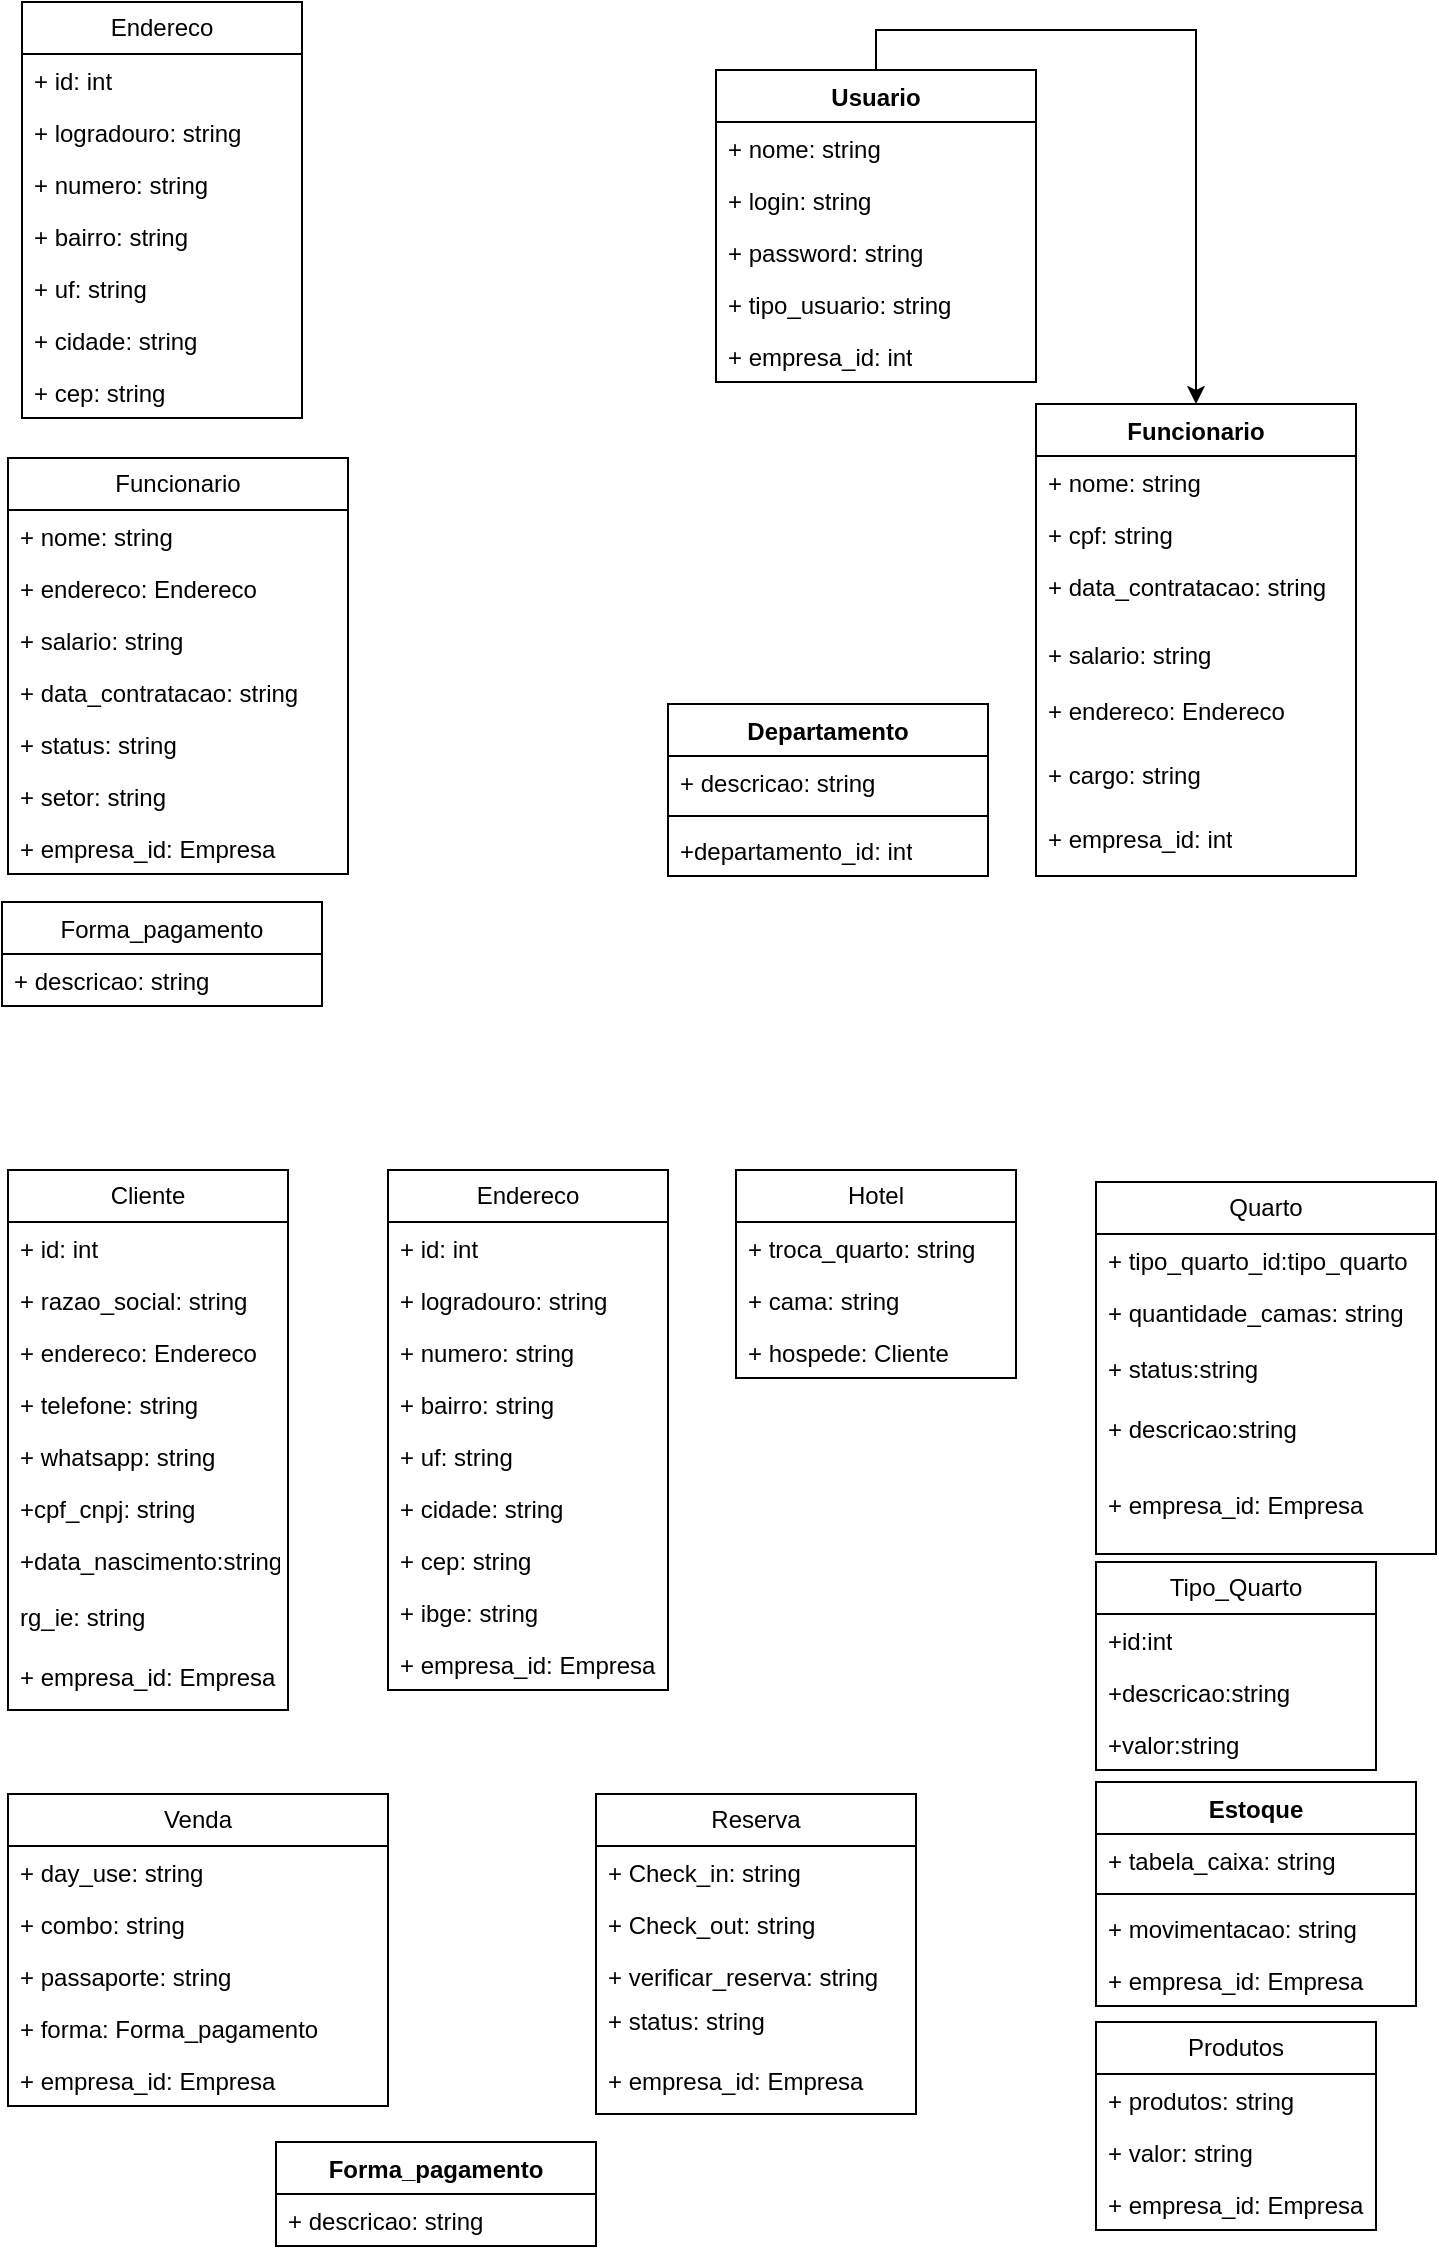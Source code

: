 <mxfile version="26.0.13" pages="4">
  <diagram id="C5RBs43oDa-KdzZeNtuy" name="Geral">
    <mxGraphModel dx="4854" dy="1174" grid="1" gridSize="10" guides="1" tooltips="1" connect="1" arrows="1" fold="1" page="1" pageScale="1" pageWidth="827" pageHeight="1169" math="0" shadow="0">
      <root>
        <mxCell id="WIyWlLk6GJQsqaUBKTNV-0" />
        <mxCell id="WIyWlLk6GJQsqaUBKTNV-1" parent="WIyWlLk6GJQsqaUBKTNV-0" />
        <mxCell id="wSkTJqaz7idDvHBXDmYQ-0" value="Endereco" style="swimlane;fontStyle=0;childLayout=stackLayout;horizontal=1;startSize=26;fillColor=none;horizontalStack=0;resizeParent=1;resizeParentMax=0;resizeLast=0;collapsible=1;marginBottom=0;whiteSpace=wrap;html=1;" parent="WIyWlLk6GJQsqaUBKTNV-1" vertex="1">
          <mxGeometry x="-1627" y="20" width="140" height="208" as="geometry" />
        </mxCell>
        <mxCell id="wSkTJqaz7idDvHBXDmYQ-1" value="+ id: int" style="text;strokeColor=none;fillColor=none;align=left;verticalAlign=top;spacingLeft=4;spacingRight=4;overflow=hidden;rotatable=0;points=[[0,0.5],[1,0.5]];portConstraint=eastwest;whiteSpace=wrap;html=1;" parent="wSkTJqaz7idDvHBXDmYQ-0" vertex="1">
          <mxGeometry y="26" width="140" height="26" as="geometry" />
        </mxCell>
        <mxCell id="wSkTJqaz7idDvHBXDmYQ-2" value="+ logradouro: string" style="text;strokeColor=none;fillColor=none;align=left;verticalAlign=top;spacingLeft=4;spacingRight=4;overflow=hidden;rotatable=0;points=[[0,0.5],[1,0.5]];portConstraint=eastwest;whiteSpace=wrap;html=1;" parent="wSkTJqaz7idDvHBXDmYQ-0" vertex="1">
          <mxGeometry y="52" width="140" height="26" as="geometry" />
        </mxCell>
        <mxCell id="wSkTJqaz7idDvHBXDmYQ-3" value="+ numero: string" style="text;strokeColor=none;fillColor=none;align=left;verticalAlign=top;spacingLeft=4;spacingRight=4;overflow=hidden;rotatable=0;points=[[0,0.5],[1,0.5]];portConstraint=eastwest;whiteSpace=wrap;html=1;" parent="wSkTJqaz7idDvHBXDmYQ-0" vertex="1">
          <mxGeometry y="78" width="140" height="26" as="geometry" />
        </mxCell>
        <mxCell id="wSkTJqaz7idDvHBXDmYQ-4" value="+ bairro: string" style="text;strokeColor=none;fillColor=none;align=left;verticalAlign=top;spacingLeft=4;spacingRight=4;overflow=hidden;rotatable=0;points=[[0,0.5],[1,0.5]];portConstraint=eastwest;whiteSpace=wrap;html=1;" parent="wSkTJqaz7idDvHBXDmYQ-0" vertex="1">
          <mxGeometry y="104" width="140" height="26" as="geometry" />
        </mxCell>
        <mxCell id="wSkTJqaz7idDvHBXDmYQ-5" value="+ uf: string" style="text;strokeColor=none;fillColor=none;align=left;verticalAlign=top;spacingLeft=4;spacingRight=4;overflow=hidden;rotatable=0;points=[[0,0.5],[1,0.5]];portConstraint=eastwest;whiteSpace=wrap;html=1;" parent="wSkTJqaz7idDvHBXDmYQ-0" vertex="1">
          <mxGeometry y="130" width="140" height="26" as="geometry" />
        </mxCell>
        <mxCell id="wSkTJqaz7idDvHBXDmYQ-6" value="+ cidade: string" style="text;strokeColor=none;fillColor=none;align=left;verticalAlign=top;spacingLeft=4;spacingRight=4;overflow=hidden;rotatable=0;points=[[0,0.5],[1,0.5]];portConstraint=eastwest;whiteSpace=wrap;html=1;" parent="wSkTJqaz7idDvHBXDmYQ-0" vertex="1">
          <mxGeometry y="156" width="140" height="26" as="geometry" />
        </mxCell>
        <mxCell id="wSkTJqaz7idDvHBXDmYQ-7" value="+ cep: string" style="text;strokeColor=none;fillColor=none;align=left;verticalAlign=top;spacingLeft=4;spacingRight=4;overflow=hidden;rotatable=0;points=[[0,0.5],[1,0.5]];portConstraint=eastwest;whiteSpace=wrap;html=1;" parent="wSkTJqaz7idDvHBXDmYQ-0" vertex="1">
          <mxGeometry y="182" width="140" height="26" as="geometry" />
        </mxCell>
        <mxCell id="Y8Y8SWHDW6Bw1dZ4l9J8-2" value="Cliente" style="swimlane;fontStyle=0;childLayout=stackLayout;horizontal=1;startSize=26;fillColor=none;horizontalStack=0;resizeParent=1;resizeParentMax=0;resizeLast=0;collapsible=1;marginBottom=0;whiteSpace=wrap;html=1;" parent="WIyWlLk6GJQsqaUBKTNV-1" vertex="1">
          <mxGeometry x="-1634" y="604" width="140" height="270" as="geometry" />
        </mxCell>
        <mxCell id="Y8Y8SWHDW6Bw1dZ4l9J8-3" value="+ id: int " style="text;strokeColor=none;fillColor=none;align=left;verticalAlign=top;spacingLeft=4;spacingRight=4;overflow=hidden;rotatable=0;points=[[0,0.5],[1,0.5]];portConstraint=eastwest;whiteSpace=wrap;html=1;" parent="Y8Y8SWHDW6Bw1dZ4l9J8-2" vertex="1">
          <mxGeometry y="26" width="140" height="26" as="geometry" />
        </mxCell>
        <mxCell id="Y8Y8SWHDW6Bw1dZ4l9J8-4" value="+ razao_social: string" style="text;strokeColor=none;fillColor=none;align=left;verticalAlign=top;spacingLeft=4;spacingRight=4;overflow=hidden;rotatable=0;points=[[0,0.5],[1,0.5]];portConstraint=eastwest;whiteSpace=wrap;html=1;" parent="Y8Y8SWHDW6Bw1dZ4l9J8-2" vertex="1">
          <mxGeometry y="52" width="140" height="26" as="geometry" />
        </mxCell>
        <mxCell id="Y8Y8SWHDW6Bw1dZ4l9J8-5" value="+ endereco: Endereco" style="text;strokeColor=none;fillColor=none;align=left;verticalAlign=top;spacingLeft=4;spacingRight=4;overflow=hidden;rotatable=0;points=[[0,0.5],[1,0.5]];portConstraint=eastwest;whiteSpace=wrap;html=1;" parent="Y8Y8SWHDW6Bw1dZ4l9J8-2" vertex="1">
          <mxGeometry y="78" width="140" height="26" as="geometry" />
        </mxCell>
        <mxCell id="Y8Y8SWHDW6Bw1dZ4l9J8-6" value="+ telefone: string" style="text;strokeColor=none;fillColor=none;align=left;verticalAlign=top;spacingLeft=4;spacingRight=4;overflow=hidden;rotatable=0;points=[[0,0.5],[1,0.5]];portConstraint=eastwest;whiteSpace=wrap;html=1;" parent="Y8Y8SWHDW6Bw1dZ4l9J8-2" vertex="1">
          <mxGeometry y="104" width="140" height="26" as="geometry" />
        </mxCell>
        <mxCell id="Y8Y8SWHDW6Bw1dZ4l9J8-7" value="+ whatsapp: string" style="text;strokeColor=none;fillColor=none;align=left;verticalAlign=top;spacingLeft=4;spacingRight=4;overflow=hidden;rotatable=0;points=[[0,0.5],[1,0.5]];portConstraint=eastwest;whiteSpace=wrap;html=1;" parent="Y8Y8SWHDW6Bw1dZ4l9J8-2" vertex="1">
          <mxGeometry y="130" width="140" height="26" as="geometry" />
        </mxCell>
        <mxCell id="Y8Y8SWHDW6Bw1dZ4l9J8-8" value="+cpf_cnpj: string" style="text;strokeColor=none;fillColor=none;align=left;verticalAlign=top;spacingLeft=4;spacingRight=4;overflow=hidden;rotatable=0;points=[[0,0.5],[1,0.5]];portConstraint=eastwest;whiteSpace=wrap;html=1;" parent="Y8Y8SWHDW6Bw1dZ4l9J8-2" vertex="1">
          <mxGeometry y="156" width="140" height="26" as="geometry" />
        </mxCell>
        <mxCell id="ChTZRhIxoG6WgYnew7f6-90" value="+data_nascimento:string" style="text;strokeColor=none;fillColor=none;align=left;verticalAlign=top;spacingLeft=4;spacingRight=4;overflow=hidden;rotatable=0;points=[[0,0.5],[1,0.5]];portConstraint=eastwest;whiteSpace=wrap;html=1;" parent="Y8Y8SWHDW6Bw1dZ4l9J8-2" vertex="1">
          <mxGeometry y="182" width="140" height="28" as="geometry" />
        </mxCell>
        <mxCell id="B5U0Jho-3Hm62R0akPwF-2" value="rg_ie: string" style="text;strokeColor=none;fillColor=none;align=left;verticalAlign=top;spacingLeft=4;spacingRight=4;overflow=hidden;rotatable=0;points=[[0,0.5],[1,0.5]];portConstraint=eastwest;whiteSpace=wrap;html=1;" vertex="1" parent="Y8Y8SWHDW6Bw1dZ4l9J8-2">
          <mxGeometry y="210" width="140" height="30" as="geometry" />
        </mxCell>
        <mxCell id="Y8Y8SWHDW6Bw1dZ4l9J8-9" value="+ empresa_id: Empresa" style="text;strokeColor=none;fillColor=none;align=left;verticalAlign=top;spacingLeft=4;spacingRight=4;overflow=hidden;rotatable=0;points=[[0,0.5],[1,0.5]];portConstraint=eastwest;whiteSpace=wrap;html=1;" parent="Y8Y8SWHDW6Bw1dZ4l9J8-2" vertex="1">
          <mxGeometry y="240" width="140" height="30" as="geometry" />
        </mxCell>
        <mxCell id="wSkTJqaz7idDvHBXDmYQ-8" value="Funcionario" style="swimlane;fontStyle=0;childLayout=stackLayout;horizontal=1;startSize=26;fillColor=none;horizontalStack=0;resizeParent=1;resizeParentMax=0;resizeLast=0;collapsible=1;marginBottom=0;whiteSpace=wrap;html=1;" parent="WIyWlLk6GJQsqaUBKTNV-1" vertex="1">
          <mxGeometry x="-1634" y="248" width="170" height="208" as="geometry" />
        </mxCell>
        <mxCell id="wSkTJqaz7idDvHBXDmYQ-9" value="+ nome: string" style="text;strokeColor=none;fillColor=none;align=left;verticalAlign=top;spacingLeft=4;spacingRight=4;overflow=hidden;rotatable=0;points=[[0,0.5],[1,0.5]];portConstraint=eastwest;whiteSpace=wrap;html=1;" parent="wSkTJqaz7idDvHBXDmYQ-8" vertex="1">
          <mxGeometry y="26" width="170" height="26" as="geometry" />
        </mxCell>
        <mxCell id="wSkTJqaz7idDvHBXDmYQ-10" value="+ endereco: Endereco" style="text;strokeColor=none;fillColor=none;align=left;verticalAlign=top;spacingLeft=4;spacingRight=4;overflow=hidden;rotatable=0;points=[[0,0.5],[1,0.5]];portConstraint=eastwest;whiteSpace=wrap;html=1;" parent="wSkTJqaz7idDvHBXDmYQ-8" vertex="1">
          <mxGeometry y="52" width="170" height="26" as="geometry" />
        </mxCell>
        <mxCell id="wSkTJqaz7idDvHBXDmYQ-11" value="+ salario: string" style="text;strokeColor=none;fillColor=none;align=left;verticalAlign=top;spacingLeft=4;spacingRight=4;overflow=hidden;rotatable=0;points=[[0,0.5],[1,0.5]];portConstraint=eastwest;whiteSpace=wrap;html=1;" parent="wSkTJqaz7idDvHBXDmYQ-8" vertex="1">
          <mxGeometry y="78" width="170" height="26" as="geometry" />
        </mxCell>
        <mxCell id="wSkTJqaz7idDvHBXDmYQ-12" value="+ data_contratacao: string" style="text;strokeColor=none;fillColor=none;align=left;verticalAlign=top;spacingLeft=4;spacingRight=4;overflow=hidden;rotatable=0;points=[[0,0.5],[1,0.5]];portConstraint=eastwest;whiteSpace=wrap;html=1;" parent="wSkTJqaz7idDvHBXDmYQ-8" vertex="1">
          <mxGeometry y="104" width="170" height="26" as="geometry" />
        </mxCell>
        <mxCell id="wSkTJqaz7idDvHBXDmYQ-13" value="+ status: string" style="text;strokeColor=none;fillColor=none;align=left;verticalAlign=top;spacingLeft=4;spacingRight=4;overflow=hidden;rotatable=0;points=[[0,0.5],[1,0.5]];portConstraint=eastwest;whiteSpace=wrap;html=1;" parent="wSkTJqaz7idDvHBXDmYQ-8" vertex="1">
          <mxGeometry y="130" width="170" height="26" as="geometry" />
        </mxCell>
        <mxCell id="wSkTJqaz7idDvHBXDmYQ-14" value="+ setor: string" style="text;strokeColor=none;fillColor=none;align=left;verticalAlign=top;spacingLeft=4;spacingRight=4;overflow=hidden;rotatable=0;points=[[0,0.5],[1,0.5]];portConstraint=eastwest;whiteSpace=wrap;html=1;" parent="wSkTJqaz7idDvHBXDmYQ-8" vertex="1">
          <mxGeometry y="156" width="170" height="26" as="geometry" />
        </mxCell>
        <mxCell id="B5U0Jho-3Hm62R0akPwF-0" value="+ empresa_id: Empresa" style="text;strokeColor=none;fillColor=none;align=left;verticalAlign=top;spacingLeft=4;spacingRight=4;overflow=hidden;rotatable=0;points=[[0,0.5],[1,0.5]];portConstraint=eastwest;whiteSpace=wrap;html=1;" vertex="1" parent="wSkTJqaz7idDvHBXDmYQ-8">
          <mxGeometry y="182" width="170" height="26" as="geometry" />
        </mxCell>
        <mxCell id="G8Tv_Enj5uuoqfxfAPcS-8" value="&lt;span style=&quot;font-weight: normal;&quot;&gt;Forma_pagamento&lt;/span&gt;" style="swimlane;fontStyle=1;align=center;verticalAlign=top;childLayout=stackLayout;horizontal=1;startSize=26;horizontalStack=0;resizeParent=1;resizeParentMax=0;resizeLast=0;collapsible=1;marginBottom=0;whiteSpace=wrap;html=1;" parent="WIyWlLk6GJQsqaUBKTNV-1" vertex="1">
          <mxGeometry x="-1637" y="470" width="160" height="52" as="geometry" />
        </mxCell>
        <mxCell id="G8Tv_Enj5uuoqfxfAPcS-9" value="+ descricao: string" style="text;strokeColor=none;fillColor=none;align=left;verticalAlign=top;spacingLeft=4;spacingRight=4;overflow=hidden;rotatable=0;points=[[0,0.5],[1,0.5]];portConstraint=eastwest;whiteSpace=wrap;html=1;" parent="G8Tv_Enj5uuoqfxfAPcS-8" vertex="1">
          <mxGeometry y="26" width="160" height="26" as="geometry" />
        </mxCell>
        <mxCell id="ChTZRhIxoG6WgYnew7f6-2" value="Forma_pagamento" style="swimlane;fontStyle=1;align=center;verticalAlign=top;childLayout=stackLayout;horizontal=1;startSize=26;horizontalStack=0;resizeParent=1;resizeParentMax=0;resizeLast=0;collapsible=1;marginBottom=0;whiteSpace=wrap;html=1;" parent="WIyWlLk6GJQsqaUBKTNV-1" vertex="1">
          <mxGeometry x="-1500" y="1090" width="160" height="52" as="geometry" />
        </mxCell>
        <mxCell id="ChTZRhIxoG6WgYnew7f6-3" value="+ descricao: string" style="text;strokeColor=none;fillColor=none;align=left;verticalAlign=top;spacingLeft=4;spacingRight=4;overflow=hidden;rotatable=0;points=[[0,0.5],[1,0.5]];portConstraint=eastwest;whiteSpace=wrap;html=1;" parent="ChTZRhIxoG6WgYnew7f6-2" vertex="1">
          <mxGeometry y="26" width="160" height="26" as="geometry" />
        </mxCell>
        <mxCell id="ChTZRhIxoG6WgYnew7f6-4" value="Venda" style="swimlane;fontStyle=0;childLayout=stackLayout;horizontal=1;startSize=26;fillColor=none;horizontalStack=0;resizeParent=1;resizeParentMax=0;resizeLast=0;collapsible=1;marginBottom=0;whiteSpace=wrap;html=1;" parent="WIyWlLk6GJQsqaUBKTNV-1" vertex="1">
          <mxGeometry x="-1634" y="916" width="190" height="156" as="geometry">
            <mxRectangle x="-750" y="270" width="80" height="30" as="alternateBounds" />
          </mxGeometry>
        </mxCell>
        <mxCell id="ChTZRhIxoG6WgYnew7f6-5" value="+ day_use: string" style="text;strokeColor=none;fillColor=none;align=left;verticalAlign=top;spacingLeft=4;spacingRight=4;overflow=hidden;rotatable=0;points=[[0,0.5],[1,0.5]];portConstraint=eastwest;whiteSpace=wrap;html=1;" parent="ChTZRhIxoG6WgYnew7f6-4" vertex="1">
          <mxGeometry y="26" width="190" height="26" as="geometry" />
        </mxCell>
        <mxCell id="ChTZRhIxoG6WgYnew7f6-6" value="+ combo: string" style="text;strokeColor=none;fillColor=none;align=left;verticalAlign=top;spacingLeft=4;spacingRight=4;overflow=hidden;rotatable=0;points=[[0,0.5],[1,0.5]];portConstraint=eastwest;whiteSpace=wrap;html=1;" parent="ChTZRhIxoG6WgYnew7f6-4" vertex="1">
          <mxGeometry y="52" width="190" height="26" as="geometry" />
        </mxCell>
        <mxCell id="ChTZRhIxoG6WgYnew7f6-8" value="+ passaporte: string" style="text;strokeColor=none;fillColor=none;align=left;verticalAlign=top;spacingLeft=4;spacingRight=4;overflow=hidden;rotatable=0;points=[[0,0.5],[1,0.5]];portConstraint=eastwest;whiteSpace=wrap;html=1;" parent="ChTZRhIxoG6WgYnew7f6-4" vertex="1">
          <mxGeometry y="78" width="190" height="26" as="geometry" />
        </mxCell>
        <mxCell id="B5U0Jho-3Hm62R0akPwF-9" value="+ forma: Forma_pagamento" style="text;strokeColor=none;fillColor=none;align=left;verticalAlign=top;spacingLeft=4;spacingRight=4;overflow=hidden;rotatable=0;points=[[0,0.5],[1,0.5]];portConstraint=eastwest;whiteSpace=wrap;html=1;" vertex="1" parent="ChTZRhIxoG6WgYnew7f6-4">
          <mxGeometry y="104" width="190" height="26" as="geometry" />
        </mxCell>
        <mxCell id="ChTZRhIxoG6WgYnew7f6-7" value="+ empresa_id: Empresa" style="text;strokeColor=none;fillColor=none;align=left;verticalAlign=top;spacingLeft=4;spacingRight=4;overflow=hidden;rotatable=0;points=[[0,0.5],[1,0.5]];portConstraint=eastwest;whiteSpace=wrap;html=1;" parent="ChTZRhIxoG6WgYnew7f6-4" vertex="1">
          <mxGeometry y="130" width="190" height="26" as="geometry" />
        </mxCell>
        <mxCell id="ChTZRhIxoG6WgYnew7f6-9" value="Hotel" style="swimlane;fontStyle=0;childLayout=stackLayout;horizontal=1;startSize=26;fillColor=none;horizontalStack=0;resizeParent=1;resizeParentMax=0;resizeLast=0;collapsible=1;marginBottom=0;whiteSpace=wrap;html=1;" parent="WIyWlLk6GJQsqaUBKTNV-1" vertex="1">
          <mxGeometry x="-1270" y="604" width="140" height="104" as="geometry" />
        </mxCell>
        <mxCell id="ChTZRhIxoG6WgYnew7f6-10" value="+ troca_quarto: string" style="text;strokeColor=none;fillColor=none;align=left;verticalAlign=top;spacingLeft=4;spacingRight=4;overflow=hidden;rotatable=0;points=[[0,0.5],[1,0.5]];portConstraint=eastwest;whiteSpace=wrap;html=1;" parent="ChTZRhIxoG6WgYnew7f6-9" vertex="1">
          <mxGeometry y="26" width="140" height="26" as="geometry" />
        </mxCell>
        <mxCell id="ChTZRhIxoG6WgYnew7f6-11" value="+ cama: string" style="text;strokeColor=none;fillColor=none;align=left;verticalAlign=top;spacingLeft=4;spacingRight=4;overflow=hidden;rotatable=0;points=[[0,0.5],[1,0.5]];portConstraint=eastwest;whiteSpace=wrap;html=1;" parent="ChTZRhIxoG6WgYnew7f6-9" vertex="1">
          <mxGeometry y="52" width="140" height="26" as="geometry" />
        </mxCell>
        <mxCell id="ChTZRhIxoG6WgYnew7f6-12" value="+ hospede: Cliente" style="text;strokeColor=none;fillColor=none;align=left;verticalAlign=top;spacingLeft=4;spacingRight=4;overflow=hidden;rotatable=0;points=[[0,0.5],[1,0.5]];portConstraint=eastwest;whiteSpace=wrap;html=1;" parent="ChTZRhIxoG6WgYnew7f6-9" vertex="1">
          <mxGeometry y="78" width="140" height="26" as="geometry" />
        </mxCell>
        <mxCell id="ChTZRhIxoG6WgYnew7f6-13" value="Quarto" style="swimlane;fontStyle=0;childLayout=stackLayout;horizontal=1;startSize=26;fillColor=none;horizontalStack=0;resizeParent=1;resizeParentMax=0;resizeLast=0;collapsible=1;marginBottom=0;whiteSpace=wrap;html=1;" parent="WIyWlLk6GJQsqaUBKTNV-1" vertex="1">
          <mxGeometry x="-1090" y="610" width="170" height="186" as="geometry" />
        </mxCell>
        <mxCell id="ChTZRhIxoG6WgYnew7f6-14" value="+ tipo_quarto_id:tipo_quarto" style="text;strokeColor=none;fillColor=none;align=left;verticalAlign=top;spacingLeft=4;spacingRight=4;overflow=hidden;rotatable=0;points=[[0,0.5],[1,0.5]];portConstraint=eastwest;whiteSpace=wrap;html=1;" parent="ChTZRhIxoG6WgYnew7f6-13" vertex="1">
          <mxGeometry y="26" width="170" height="26" as="geometry" />
        </mxCell>
        <mxCell id="ChTZRhIxoG6WgYnew7f6-15" value="+ quantidade_camas: string" style="text;strokeColor=none;fillColor=none;align=left;verticalAlign=top;spacingLeft=4;spacingRight=4;overflow=hidden;rotatable=0;points=[[0,0.5],[1,0.5]];portConstraint=eastwest;whiteSpace=wrap;html=1;" parent="ChTZRhIxoG6WgYnew7f6-13" vertex="1">
          <mxGeometry y="52" width="170" height="28" as="geometry" />
        </mxCell>
        <mxCell id="ChTZRhIxoG6WgYnew7f6-42" value="&lt;div&gt;+ status:string&lt;/div&gt;&lt;div&gt;&lt;br&gt;&lt;/div&gt;" style="text;strokeColor=none;fillColor=none;align=left;verticalAlign=top;spacingLeft=4;spacingRight=4;overflow=hidden;rotatable=0;points=[[0,0.5],[1,0.5]];portConstraint=eastwest;whiteSpace=wrap;html=1;" parent="ChTZRhIxoG6WgYnew7f6-13" vertex="1">
          <mxGeometry y="80" width="170" height="30" as="geometry" />
        </mxCell>
        <mxCell id="ChTZRhIxoG6WgYnew7f6-44" value="+ descricao:string" style="text;strokeColor=none;fillColor=none;align=left;verticalAlign=top;spacingLeft=4;spacingRight=4;overflow=hidden;rotatable=0;points=[[0,0.5],[1,0.5]];portConstraint=eastwest;whiteSpace=wrap;html=1;" parent="ChTZRhIxoG6WgYnew7f6-13" vertex="1">
          <mxGeometry y="110" width="170" height="38" as="geometry" />
        </mxCell>
        <mxCell id="B5U0Jho-3Hm62R0akPwF-4" value="+ empresa_id: Empresa" style="text;strokeColor=none;fillColor=none;align=left;verticalAlign=top;spacingLeft=4;spacingRight=4;overflow=hidden;rotatable=0;points=[[0,0.5],[1,0.5]];portConstraint=eastwest;whiteSpace=wrap;html=1;" vertex="1" parent="ChTZRhIxoG6WgYnew7f6-13">
          <mxGeometry y="148" width="170" height="38" as="geometry" />
        </mxCell>
        <mxCell id="ChTZRhIxoG6WgYnew7f6-17" value="Reserva" style="swimlane;fontStyle=0;childLayout=stackLayout;horizontal=1;startSize=26;fillColor=none;horizontalStack=0;resizeParent=1;resizeParentMax=0;resizeLast=0;collapsible=1;marginBottom=0;whiteSpace=wrap;html=1;" parent="WIyWlLk6GJQsqaUBKTNV-1" vertex="1">
          <mxGeometry x="-1340" y="916" width="160" height="160" as="geometry" />
        </mxCell>
        <mxCell id="ChTZRhIxoG6WgYnew7f6-18" value="+ Check_in: string" style="text;strokeColor=none;fillColor=none;align=left;verticalAlign=top;spacingLeft=4;spacingRight=4;overflow=hidden;rotatable=0;points=[[0,0.5],[1,0.5]];portConstraint=eastwest;whiteSpace=wrap;html=1;" parent="ChTZRhIxoG6WgYnew7f6-17" vertex="1">
          <mxGeometry y="26" width="160" height="26" as="geometry" />
        </mxCell>
        <mxCell id="QgUa8BwOmbSVwxgKAvgS-0" value="+ Check_out: string" style="text;strokeColor=none;fillColor=none;align=left;verticalAlign=top;spacingLeft=4;spacingRight=4;overflow=hidden;rotatable=0;points=[[0,0.5],[1,0.5]];portConstraint=eastwest;whiteSpace=wrap;html=1;" parent="ChTZRhIxoG6WgYnew7f6-17" vertex="1">
          <mxGeometry y="52" width="160" height="26" as="geometry" />
        </mxCell>
        <mxCell id="ChTZRhIxoG6WgYnew7f6-19" value="+ verificar_reserva: string" style="text;strokeColor=none;fillColor=none;align=left;verticalAlign=top;spacingLeft=4;spacingRight=4;overflow=hidden;rotatable=0;points=[[0,0.5],[1,0.5]];portConstraint=eastwest;whiteSpace=wrap;html=1;" parent="ChTZRhIxoG6WgYnew7f6-17" vertex="1">
          <mxGeometry y="78" width="160" height="22" as="geometry" />
        </mxCell>
        <mxCell id="ChTZRhIxoG6WgYnew7f6-26" value="+ status: string" style="text;strokeColor=none;fillColor=none;align=left;verticalAlign=top;spacingLeft=4;spacingRight=4;overflow=hidden;rotatable=0;points=[[0,0.5],[1,0.5]];portConstraint=eastwest;whiteSpace=wrap;html=1;" parent="ChTZRhIxoG6WgYnew7f6-17" vertex="1">
          <mxGeometry y="100" width="160" height="30" as="geometry" />
        </mxCell>
        <mxCell id="B5U0Jho-3Hm62R0akPwF-5" value="+ empresa_id: Empresa" style="text;strokeColor=none;fillColor=none;align=left;verticalAlign=top;spacingLeft=4;spacingRight=4;overflow=hidden;rotatable=0;points=[[0,0.5],[1,0.5]];portConstraint=eastwest;whiteSpace=wrap;html=1;" vertex="1" parent="ChTZRhIxoG6WgYnew7f6-17">
          <mxGeometry y="130" width="160" height="30" as="geometry" />
        </mxCell>
        <mxCell id="ChTZRhIxoG6WgYnew7f6-27" value="Produtos" style="swimlane;fontStyle=0;childLayout=stackLayout;horizontal=1;startSize=26;fillColor=none;horizontalStack=0;resizeParent=1;resizeParentMax=0;resizeLast=0;collapsible=1;marginBottom=0;whiteSpace=wrap;html=1;" parent="WIyWlLk6GJQsqaUBKTNV-1" vertex="1">
          <mxGeometry x="-1090" y="1030" width="140" height="104" as="geometry" />
        </mxCell>
        <mxCell id="ChTZRhIxoG6WgYnew7f6-28" value="+ produtos: string" style="text;strokeColor=none;fillColor=none;align=left;verticalAlign=top;spacingLeft=4;spacingRight=4;overflow=hidden;rotatable=0;points=[[0,0.5],[1,0.5]];portConstraint=eastwest;whiteSpace=wrap;html=1;" parent="ChTZRhIxoG6WgYnew7f6-27" vertex="1">
          <mxGeometry y="26" width="140" height="26" as="geometry" />
        </mxCell>
        <mxCell id="ws4t6gLH6d1f72zfdX6S-0" value="&lt;div&gt;+ valor: string&lt;/div&gt;&lt;div&gt;&lt;br&gt;&lt;/div&gt;" style="text;strokeColor=none;fillColor=none;align=left;verticalAlign=top;spacingLeft=4;spacingRight=4;overflow=hidden;rotatable=0;points=[[0,0.5],[1,0.5]];portConstraint=eastwest;whiteSpace=wrap;html=1;" parent="ChTZRhIxoG6WgYnew7f6-27" vertex="1">
          <mxGeometry y="52" width="140" height="26" as="geometry" />
        </mxCell>
        <mxCell id="B5U0Jho-3Hm62R0akPwF-6" value="+ empresa_id: Empresa" style="text;strokeColor=none;fillColor=none;align=left;verticalAlign=top;spacingLeft=4;spacingRight=4;overflow=hidden;rotatable=0;points=[[0,0.5],[1,0.5]];portConstraint=eastwest;whiteSpace=wrap;html=1;" vertex="1" parent="ChTZRhIxoG6WgYnew7f6-27">
          <mxGeometry y="78" width="140" height="26" as="geometry" />
        </mxCell>
        <mxCell id="ChTZRhIxoG6WgYnew7f6-35" value="Estoque" style="swimlane;fontStyle=1;align=center;verticalAlign=top;childLayout=stackLayout;horizontal=1;startSize=26;horizontalStack=0;resizeParent=1;resizeParentMax=0;resizeLast=0;collapsible=1;marginBottom=0;whiteSpace=wrap;html=1;" parent="WIyWlLk6GJQsqaUBKTNV-1" vertex="1">
          <mxGeometry x="-1090" y="910" width="160" height="112" as="geometry" />
        </mxCell>
        <mxCell id="ChTZRhIxoG6WgYnew7f6-36" value="+ tabela_caixa: string" style="text;strokeColor=none;fillColor=none;align=left;verticalAlign=top;spacingLeft=4;spacingRight=4;overflow=hidden;rotatable=0;points=[[0,0.5],[1,0.5]];portConstraint=eastwest;whiteSpace=wrap;html=1;" parent="ChTZRhIxoG6WgYnew7f6-35" vertex="1">
          <mxGeometry y="26" width="160" height="26" as="geometry" />
        </mxCell>
        <mxCell id="ChTZRhIxoG6WgYnew7f6-37" value="" style="line;strokeWidth=1;fillColor=none;align=left;verticalAlign=middle;spacingTop=-1;spacingLeft=3;spacingRight=3;rotatable=0;labelPosition=right;points=[];portConstraint=eastwest;strokeColor=inherit;" parent="ChTZRhIxoG6WgYnew7f6-35" vertex="1">
          <mxGeometry y="52" width="160" height="8" as="geometry" />
        </mxCell>
        <mxCell id="ChTZRhIxoG6WgYnew7f6-38" value="+ movimentacao: string" style="text;strokeColor=none;fillColor=none;align=left;verticalAlign=top;spacingLeft=4;spacingRight=4;overflow=hidden;rotatable=0;points=[[0,0.5],[1,0.5]];portConstraint=eastwest;whiteSpace=wrap;html=1;" parent="ChTZRhIxoG6WgYnew7f6-35" vertex="1">
          <mxGeometry y="60" width="160" height="26" as="geometry" />
        </mxCell>
        <mxCell id="B5U0Jho-3Hm62R0akPwF-7" value="+ empresa_id: Empresa" style="text;strokeColor=none;fillColor=none;align=left;verticalAlign=top;spacingLeft=4;spacingRight=4;overflow=hidden;rotatable=0;points=[[0,0.5],[1,0.5]];portConstraint=eastwest;whiteSpace=wrap;html=1;" vertex="1" parent="ChTZRhIxoG6WgYnew7f6-35">
          <mxGeometry y="86" width="160" height="26" as="geometry" />
        </mxCell>
        <mxCell id="ChTZRhIxoG6WgYnew7f6-68" style="edgeStyle=orthogonalEdgeStyle;rounded=0;orthogonalLoop=1;jettySize=auto;html=1;exitX=0.5;exitY=0;exitDx=0;exitDy=0;entryX=0.5;entryY=0;entryDx=0;entryDy=0;" parent="WIyWlLk6GJQsqaUBKTNV-1" source="ChTZRhIxoG6WgYnew7f6-50" target="ChTZRhIxoG6WgYnew7f6-64" edge="1">
          <mxGeometry relative="1" as="geometry" />
        </mxCell>
        <mxCell id="ChTZRhIxoG6WgYnew7f6-50" value="Usuario" style="swimlane;fontStyle=1;align=center;verticalAlign=top;childLayout=stackLayout;horizontal=1;startSize=26;horizontalStack=0;resizeParent=1;resizeParentMax=0;resizeLast=0;collapsible=1;marginBottom=0;whiteSpace=wrap;html=1;" parent="WIyWlLk6GJQsqaUBKTNV-1" vertex="1">
          <mxGeometry x="-1280" y="54" width="160" height="156" as="geometry" />
        </mxCell>
        <mxCell id="ChTZRhIxoG6WgYnew7f6-53" value="+ nome: string" style="text;strokeColor=none;fillColor=none;align=left;verticalAlign=top;spacingLeft=4;spacingRight=4;overflow=hidden;rotatable=0;points=[[0,0.5],[1,0.5]];portConstraint=eastwest;whiteSpace=wrap;html=1;" parent="ChTZRhIxoG6WgYnew7f6-50" vertex="1">
          <mxGeometry y="26" width="160" height="26" as="geometry" />
        </mxCell>
        <mxCell id="ChTZRhIxoG6WgYnew7f6-54" value="+ login: string" style="text;strokeColor=none;fillColor=none;align=left;verticalAlign=top;spacingLeft=4;spacingRight=4;overflow=hidden;rotatable=0;points=[[0,0.5],[1,0.5]];portConstraint=eastwest;whiteSpace=wrap;html=1;" parent="ChTZRhIxoG6WgYnew7f6-50" vertex="1">
          <mxGeometry y="52" width="160" height="26" as="geometry" />
        </mxCell>
        <mxCell id="ChTZRhIxoG6WgYnew7f6-55" value="+ password: string" style="text;strokeColor=none;fillColor=none;align=left;verticalAlign=top;spacingLeft=4;spacingRight=4;overflow=hidden;rotatable=0;points=[[0,0.5],[1,0.5]];portConstraint=eastwest;whiteSpace=wrap;html=1;" parent="ChTZRhIxoG6WgYnew7f6-50" vertex="1">
          <mxGeometry y="78" width="160" height="26" as="geometry" />
        </mxCell>
        <mxCell id="ChTZRhIxoG6WgYnew7f6-58" value="+ tipo_usuario: string" style="text;strokeColor=none;fillColor=none;align=left;verticalAlign=top;spacingLeft=4;spacingRight=4;overflow=hidden;rotatable=0;points=[[0,0.5],[1,0.5]];portConstraint=eastwest;whiteSpace=wrap;html=1;" parent="ChTZRhIxoG6WgYnew7f6-50" vertex="1">
          <mxGeometry y="104" width="160" height="26" as="geometry" />
        </mxCell>
        <mxCell id="ChTZRhIxoG6WgYnew7f6-59" value="+ empresa_id: int" style="text;strokeColor=none;fillColor=none;align=left;verticalAlign=top;spacingLeft=4;spacingRight=4;overflow=hidden;rotatable=0;points=[[0,0.5],[1,0.5]];portConstraint=eastwest;whiteSpace=wrap;html=1;" parent="ChTZRhIxoG6WgYnew7f6-50" vertex="1">
          <mxGeometry y="130" width="160" height="26" as="geometry" />
        </mxCell>
        <mxCell id="ChTZRhIxoG6WgYnew7f6-64" value="Funcionario" style="swimlane;fontStyle=1;align=center;verticalAlign=top;childLayout=stackLayout;horizontal=1;startSize=26;horizontalStack=0;resizeParent=1;resizeParentMax=0;resizeLast=0;collapsible=1;marginBottom=0;whiteSpace=wrap;html=1;" parent="WIyWlLk6GJQsqaUBKTNV-1" vertex="1">
          <mxGeometry x="-1120" y="221" width="160" height="236" as="geometry">
            <mxRectangle x="-430" y="360" width="100" height="30" as="alternateBounds" />
          </mxGeometry>
        </mxCell>
        <mxCell id="ChTZRhIxoG6WgYnew7f6-65" value="+ nome: string" style="text;strokeColor=none;fillColor=none;align=left;verticalAlign=top;spacingLeft=4;spacingRight=4;overflow=hidden;rotatable=0;points=[[0,0.5],[1,0.5]];portConstraint=eastwest;whiteSpace=wrap;html=1;" parent="ChTZRhIxoG6WgYnew7f6-64" vertex="1">
          <mxGeometry y="26" width="160" height="26" as="geometry" />
        </mxCell>
        <mxCell id="ChTZRhIxoG6WgYnew7f6-67" value="+ cpf: string" style="text;strokeColor=none;fillColor=none;align=left;verticalAlign=top;spacingLeft=4;spacingRight=4;overflow=hidden;rotatable=0;points=[[0,0.5],[1,0.5]];portConstraint=eastwest;whiteSpace=wrap;html=1;" parent="ChTZRhIxoG6WgYnew7f6-64" vertex="1">
          <mxGeometry y="52" width="160" height="26" as="geometry" />
        </mxCell>
        <mxCell id="ChTZRhIxoG6WgYnew7f6-70" value="+ data_contratacao: string" style="text;strokeColor=none;fillColor=none;align=left;verticalAlign=top;spacingLeft=4;spacingRight=4;overflow=hidden;rotatable=0;points=[[0,0.5],[1,0.5]];portConstraint=eastwest;whiteSpace=wrap;html=1;" parent="ChTZRhIxoG6WgYnew7f6-64" vertex="1">
          <mxGeometry y="78" width="160" height="34" as="geometry" />
        </mxCell>
        <mxCell id="ChTZRhIxoG6WgYnew7f6-71" value="+ salario: string" style="text;strokeColor=none;fillColor=none;align=left;verticalAlign=top;spacingLeft=4;spacingRight=4;overflow=hidden;rotatable=0;points=[[0,0.5],[1,0.5]];portConstraint=eastwest;whiteSpace=wrap;html=1;" parent="ChTZRhIxoG6WgYnew7f6-64" vertex="1">
          <mxGeometry y="112" width="160" height="28" as="geometry" />
        </mxCell>
        <mxCell id="ChTZRhIxoG6WgYnew7f6-72" value="+ endereco: Endereco" style="text;strokeColor=none;fillColor=none;align=left;verticalAlign=top;spacingLeft=4;spacingRight=4;overflow=hidden;rotatable=0;points=[[0,0.5],[1,0.5]];portConstraint=eastwest;whiteSpace=wrap;html=1;" parent="ChTZRhIxoG6WgYnew7f6-64" vertex="1">
          <mxGeometry y="140" width="160" height="32" as="geometry" />
        </mxCell>
        <mxCell id="ChTZRhIxoG6WgYnew7f6-77" value="+ cargo: string" style="text;strokeColor=none;fillColor=none;align=left;verticalAlign=top;spacingLeft=4;spacingRight=4;overflow=hidden;rotatable=0;points=[[0,0.5],[1,0.5]];portConstraint=eastwest;whiteSpace=wrap;html=1;" parent="ChTZRhIxoG6WgYnew7f6-64" vertex="1">
          <mxGeometry y="172" width="160" height="32" as="geometry" />
        </mxCell>
        <mxCell id="ChTZRhIxoG6WgYnew7f6-78" value="+ empresa_id: int" style="text;strokeColor=none;fillColor=none;align=left;verticalAlign=top;spacingLeft=4;spacingRight=4;overflow=hidden;rotatable=0;points=[[0,0.5],[1,0.5]];portConstraint=eastwest;whiteSpace=wrap;html=1;" parent="ChTZRhIxoG6WgYnew7f6-64" vertex="1">
          <mxGeometry y="204" width="160" height="32" as="geometry" />
        </mxCell>
        <mxCell id="ChTZRhIxoG6WgYnew7f6-73" value="Departamento" style="swimlane;fontStyle=1;align=center;verticalAlign=top;childLayout=stackLayout;horizontal=1;startSize=26;horizontalStack=0;resizeParent=1;resizeParentMax=0;resizeLast=0;collapsible=1;marginBottom=0;whiteSpace=wrap;html=1;" parent="WIyWlLk6GJQsqaUBKTNV-1" vertex="1">
          <mxGeometry x="-1304" y="371" width="160" height="86" as="geometry" />
        </mxCell>
        <mxCell id="ChTZRhIxoG6WgYnew7f6-74" value="+ descricao: string" style="text;strokeColor=none;fillColor=none;align=left;verticalAlign=top;spacingLeft=4;spacingRight=4;overflow=hidden;rotatable=0;points=[[0,0.5],[1,0.5]];portConstraint=eastwest;whiteSpace=wrap;html=1;" parent="ChTZRhIxoG6WgYnew7f6-73" vertex="1">
          <mxGeometry y="26" width="160" height="26" as="geometry" />
        </mxCell>
        <mxCell id="ChTZRhIxoG6WgYnew7f6-75" value="" style="line;strokeWidth=1;fillColor=none;align=left;verticalAlign=middle;spacingTop=-1;spacingLeft=3;spacingRight=3;rotatable=0;labelPosition=right;points=[];portConstraint=eastwest;strokeColor=inherit;" parent="ChTZRhIxoG6WgYnew7f6-73" vertex="1">
          <mxGeometry y="52" width="160" height="8" as="geometry" />
        </mxCell>
        <mxCell id="ChTZRhIxoG6WgYnew7f6-76" value="+departamento_id: int" style="text;strokeColor=none;fillColor=none;align=left;verticalAlign=top;spacingLeft=4;spacingRight=4;overflow=hidden;rotatable=0;points=[[0,0.5],[1,0.5]];portConstraint=eastwest;whiteSpace=wrap;html=1;" parent="ChTZRhIxoG6WgYnew7f6-73" vertex="1">
          <mxGeometry y="60" width="160" height="26" as="geometry" />
        </mxCell>
        <mxCell id="ChTZRhIxoG6WgYnew7f6-79" value="Endereco" style="swimlane;fontStyle=0;childLayout=stackLayout;horizontal=1;startSize=26;fillColor=none;horizontalStack=0;resizeParent=1;resizeParentMax=0;resizeLast=0;collapsible=1;marginBottom=0;whiteSpace=wrap;html=1;" parent="WIyWlLk6GJQsqaUBKTNV-1" vertex="1">
          <mxGeometry x="-1444" y="604" width="140" height="260" as="geometry" />
        </mxCell>
        <mxCell id="ChTZRhIxoG6WgYnew7f6-80" value="+ id: int" style="text;strokeColor=none;fillColor=none;align=left;verticalAlign=top;spacingLeft=4;spacingRight=4;overflow=hidden;rotatable=0;points=[[0,0.5],[1,0.5]];portConstraint=eastwest;whiteSpace=wrap;html=1;" parent="ChTZRhIxoG6WgYnew7f6-79" vertex="1">
          <mxGeometry y="26" width="140" height="26" as="geometry" />
        </mxCell>
        <mxCell id="ChTZRhIxoG6WgYnew7f6-81" value="+ logradouro: string" style="text;strokeColor=none;fillColor=none;align=left;verticalAlign=top;spacingLeft=4;spacingRight=4;overflow=hidden;rotatable=0;points=[[0,0.5],[1,0.5]];portConstraint=eastwest;whiteSpace=wrap;html=1;" parent="ChTZRhIxoG6WgYnew7f6-79" vertex="1">
          <mxGeometry y="52" width="140" height="26" as="geometry" />
        </mxCell>
        <mxCell id="ChTZRhIxoG6WgYnew7f6-82" value="+ numero: string" style="text;strokeColor=none;fillColor=none;align=left;verticalAlign=top;spacingLeft=4;spacingRight=4;overflow=hidden;rotatable=0;points=[[0,0.5],[1,0.5]];portConstraint=eastwest;whiteSpace=wrap;html=1;" parent="ChTZRhIxoG6WgYnew7f6-79" vertex="1">
          <mxGeometry y="78" width="140" height="26" as="geometry" />
        </mxCell>
        <mxCell id="ChTZRhIxoG6WgYnew7f6-83" value="+ bairro: string" style="text;strokeColor=none;fillColor=none;align=left;verticalAlign=top;spacingLeft=4;spacingRight=4;overflow=hidden;rotatable=0;points=[[0,0.5],[1,0.5]];portConstraint=eastwest;whiteSpace=wrap;html=1;" parent="ChTZRhIxoG6WgYnew7f6-79" vertex="1">
          <mxGeometry y="104" width="140" height="26" as="geometry" />
        </mxCell>
        <mxCell id="ChTZRhIxoG6WgYnew7f6-84" value="+ uf: string" style="text;strokeColor=none;fillColor=none;align=left;verticalAlign=top;spacingLeft=4;spacingRight=4;overflow=hidden;rotatable=0;points=[[0,0.5],[1,0.5]];portConstraint=eastwest;whiteSpace=wrap;html=1;" parent="ChTZRhIxoG6WgYnew7f6-79" vertex="1">
          <mxGeometry y="130" width="140" height="26" as="geometry" />
        </mxCell>
        <mxCell id="ChTZRhIxoG6WgYnew7f6-85" value="+ cidade: string" style="text;strokeColor=none;fillColor=none;align=left;verticalAlign=top;spacingLeft=4;spacingRight=4;overflow=hidden;rotatable=0;points=[[0,0.5],[1,0.5]];portConstraint=eastwest;whiteSpace=wrap;html=1;" parent="ChTZRhIxoG6WgYnew7f6-79" vertex="1">
          <mxGeometry y="156" width="140" height="26" as="geometry" />
        </mxCell>
        <mxCell id="ChTZRhIxoG6WgYnew7f6-86" value="+ cep: string" style="text;strokeColor=none;fillColor=none;align=left;verticalAlign=top;spacingLeft=4;spacingRight=4;overflow=hidden;rotatable=0;points=[[0,0.5],[1,0.5]];portConstraint=eastwest;whiteSpace=wrap;html=1;" parent="ChTZRhIxoG6WgYnew7f6-79" vertex="1">
          <mxGeometry y="182" width="140" height="26" as="geometry" />
        </mxCell>
        <mxCell id="ChTZRhIxoG6WgYnew7f6-87" value="+ ibge: string" style="text;strokeColor=none;fillColor=none;align=left;verticalAlign=top;spacingLeft=4;spacingRight=4;overflow=hidden;rotatable=0;points=[[0,0.5],[1,0.5]];portConstraint=eastwest;whiteSpace=wrap;html=1;" parent="ChTZRhIxoG6WgYnew7f6-79" vertex="1">
          <mxGeometry y="208" width="140" height="26" as="geometry" />
        </mxCell>
        <mxCell id="B5U0Jho-3Hm62R0akPwF-10" value="+ empresa_id: Empresa" style="text;strokeColor=none;fillColor=none;align=left;verticalAlign=top;spacingLeft=4;spacingRight=4;overflow=hidden;rotatable=0;points=[[0,0.5],[1,0.5]];portConstraint=eastwest;whiteSpace=wrap;html=1;" vertex="1" parent="ChTZRhIxoG6WgYnew7f6-79">
          <mxGeometry y="234" width="140" height="26" as="geometry" />
        </mxCell>
        <mxCell id="oU7lbWOzfzWpxPHUVedQ-0" value="Tipo_Quarto" style="swimlane;fontStyle=0;childLayout=stackLayout;horizontal=1;startSize=26;fillColor=none;horizontalStack=0;resizeParent=1;resizeParentMax=0;resizeLast=0;collapsible=1;marginBottom=0;whiteSpace=wrap;html=1;" parent="WIyWlLk6GJQsqaUBKTNV-1" vertex="1">
          <mxGeometry x="-1090" y="800" width="140" height="104" as="geometry" />
        </mxCell>
        <mxCell id="oU7lbWOzfzWpxPHUVedQ-1" value="+id:int" style="text;strokeColor=none;fillColor=none;align=left;verticalAlign=top;spacingLeft=4;spacingRight=4;overflow=hidden;rotatable=0;points=[[0,0.5],[1,0.5]];portConstraint=eastwest;whiteSpace=wrap;html=1;" parent="oU7lbWOzfzWpxPHUVedQ-0" vertex="1">
          <mxGeometry y="26" width="140" height="26" as="geometry" />
        </mxCell>
        <mxCell id="oU7lbWOzfzWpxPHUVedQ-2" value="+descricao:string" style="text;strokeColor=none;fillColor=none;align=left;verticalAlign=top;spacingLeft=4;spacingRight=4;overflow=hidden;rotatable=0;points=[[0,0.5],[1,0.5]];portConstraint=eastwest;whiteSpace=wrap;html=1;" parent="oU7lbWOzfzWpxPHUVedQ-0" vertex="1">
          <mxGeometry y="52" width="140" height="26" as="geometry" />
        </mxCell>
        <mxCell id="oU7lbWOzfzWpxPHUVedQ-3" value="+valor:string" style="text;strokeColor=none;fillColor=none;align=left;verticalAlign=top;spacingLeft=4;spacingRight=4;overflow=hidden;rotatable=0;points=[[0,0.5],[1,0.5]];portConstraint=eastwest;whiteSpace=wrap;html=1;" parent="oU7lbWOzfzWpxPHUVedQ-0" vertex="1">
          <mxGeometry y="78" width="140" height="26" as="geometry" />
        </mxCell>
      </root>
    </mxGraphModel>
  </diagram>
  <diagram id="6dE7K46bXDLmbRfwtSgQ" name="Financeiro">
    <mxGraphModel grid="1" page="1" gridSize="10" guides="1" tooltips="1" connect="1" arrows="1" fold="1" pageScale="1" pageWidth="850" pageHeight="1100" math="0" shadow="0">
      <root>
        <mxCell id="0" />
        <mxCell id="1" parent="0" />
        <mxCell id="VbxGIlsGNoPNGT6QgkHw-1" value="Contas_a_pagar" style="swimlane;fontStyle=0;childLayout=stackLayout;horizontal=1;startSize=26;fillColor=none;horizontalStack=0;resizeParent=1;resizeParentMax=0;resizeLast=0;collapsible=1;marginBottom=0;whiteSpace=wrap;html=1;" parent="1" vertex="1">
          <mxGeometry x="40" y="80" width="200" height="286" as="geometry" />
        </mxCell>
        <mxCell id="VbxGIlsGNoPNGT6QgkHw-2" value="+ id: int" style="text;strokeColor=none;fillColor=none;align=left;verticalAlign=top;spacingLeft=4;spacingRight=4;overflow=hidden;rotatable=0;points=[[0,0.5],[1,0.5]];portConstraint=eastwest;whiteSpace=wrap;html=1;" parent="VbxGIlsGNoPNGT6QgkHw-1" vertex="1">
          <mxGeometry y="26" width="200" height="26" as="geometry" />
        </mxCell>
        <mxCell id="VbxGIlsGNoPNGT6QgkHw-3" value="+ descricao: string" style="text;strokeColor=none;fillColor=none;align=left;verticalAlign=top;spacingLeft=4;spacingRight=4;overflow=hidden;rotatable=0;points=[[0,0.5],[1,0.5]];portConstraint=eastwest;whiteSpace=wrap;html=1;" parent="VbxGIlsGNoPNGT6QgkHw-1" vertex="1">
          <mxGeometry y="52" width="200" height="26" as="geometry" />
        </mxCell>
        <mxCell id="VbxGIlsGNoPNGT6QgkHw-4" value="+ data_vencimento: string" style="text;strokeColor=none;fillColor=none;align=left;verticalAlign=top;spacingLeft=4;spacingRight=4;overflow=hidden;rotatable=0;points=[[0,0.5],[1,0.5]];portConstraint=eastwest;whiteSpace=wrap;html=1;" parent="VbxGIlsGNoPNGT6QgkHw-1" vertex="1">
          <mxGeometry y="78" width="200" height="26" as="geometry" />
        </mxCell>
        <mxCell id="VbxGIlsGNoPNGT6QgkHw-13" value="+ data_pagamento: string" style="text;strokeColor=none;fillColor=none;align=left;verticalAlign=top;spacingLeft=4;spacingRight=4;overflow=hidden;rotatable=0;points=[[0,0.5],[1,0.5]];portConstraint=eastwest;whiteSpace=wrap;html=1;" parent="VbxGIlsGNoPNGT6QgkHw-1" vertex="1">
          <mxGeometry y="104" width="200" height="26" as="geometry" />
        </mxCell>
        <mxCell id="VbxGIlsGNoPNGT6QgkHw-16" value="+ fornecedor: string" style="text;strokeColor=none;fillColor=none;align=left;verticalAlign=top;spacingLeft=4;spacingRight=4;overflow=hidden;rotatable=0;points=[[0,0.5],[1,0.5]];portConstraint=eastwest;whiteSpace=wrap;html=1;" parent="VbxGIlsGNoPNGT6QgkHw-1" vertex="1">
          <mxGeometry y="130" width="200" height="26" as="geometry" />
        </mxCell>
        <mxCell id="VbxGIlsGNoPNGT6QgkHw-17" value="+ empresa_id: Empresa" style="text;strokeColor=none;fillColor=none;align=left;verticalAlign=top;spacingLeft=4;spacingRight=4;overflow=hidden;rotatable=0;points=[[0,0.5],[1,0.5]];portConstraint=eastwest;whiteSpace=wrap;html=1;" parent="VbxGIlsGNoPNGT6QgkHw-1" vertex="1">
          <mxGeometry y="156" width="200" height="26" as="geometry" />
        </mxCell>
        <mxCell id="VbxGIlsGNoPNGT6QgkHw-18" value="+ plano_de_contas_id: int" style="text;strokeColor=none;fillColor=none;align=left;verticalAlign=top;spacingLeft=4;spacingRight=4;overflow=hidden;rotatable=0;points=[[0,0.5],[1,0.5]];portConstraint=eastwest;whiteSpace=wrap;html=1;" parent="VbxGIlsGNoPNGT6QgkHw-1" vertex="1">
          <mxGeometry y="182" width="200" height="26" as="geometry" />
        </mxCell>
        <mxCell id="VbxGIlsGNoPNGT6QgkHw-20" value="+ valor: string" style="text;strokeColor=none;fillColor=none;align=left;verticalAlign=top;spacingLeft=4;spacingRight=4;overflow=hidden;rotatable=0;points=[[0,0.5],[1,0.5]];portConstraint=eastwest;whiteSpace=wrap;html=1;" parent="VbxGIlsGNoPNGT6QgkHw-1" vertex="1">
          <mxGeometry y="208" width="200" height="26" as="geometry" />
        </mxCell>
        <mxCell id="VbxGIlsGNoPNGT6QgkHw-21" value="+ valor_pago: string" style="text;strokeColor=none;fillColor=none;align=left;verticalAlign=top;spacingLeft=4;spacingRight=4;overflow=hidden;rotatable=0;points=[[0,0.5],[1,0.5]];portConstraint=eastwest;whiteSpace=wrap;html=1;" parent="VbxGIlsGNoPNGT6QgkHw-1" vertex="1">
          <mxGeometry y="234" width="200" height="26" as="geometry" />
        </mxCell>
        <mxCell id="VbxGIlsGNoPNGT6QgkHw-19" value="+ status: string" style="text;strokeColor=none;fillColor=none;align=left;verticalAlign=top;spacingLeft=4;spacingRight=4;overflow=hidden;rotatable=0;points=[[0,0.5],[1,0.5]];portConstraint=eastwest;whiteSpace=wrap;html=1;" parent="VbxGIlsGNoPNGT6QgkHw-1" vertex="1">
          <mxGeometry y="260" width="200" height="26" as="geometry" />
        </mxCell>
        <mxCell id="VbxGIlsGNoPNGT6QgkHw-5" value="Contas_a_receber" style="swimlane;fontStyle=0;childLayout=stackLayout;horizontal=1;startSize=26;fillColor=none;horizontalStack=0;resizeParent=1;resizeParentMax=0;resizeLast=0;collapsible=1;marginBottom=0;whiteSpace=wrap;html=1;" parent="1" vertex="1">
          <mxGeometry x="560" y="80" width="240" height="338" as="geometry" />
        </mxCell>
        <mxCell id="VbxGIlsGNoPNGT6QgkHw-6" value="+ id: int" style="text;strokeColor=none;fillColor=none;align=left;verticalAlign=top;spacingLeft=4;spacingRight=4;overflow=hidden;rotatable=0;points=[[0,0.5],[1,0.5]];portConstraint=eastwest;whiteSpace=wrap;html=1;" parent="VbxGIlsGNoPNGT6QgkHw-5" vertex="1">
          <mxGeometry y="26" width="240" height="26" as="geometry" />
        </mxCell>
        <mxCell id="VbxGIlsGNoPNGT6QgkHw-7" value="+ descricao: string" style="text;strokeColor=none;fillColor=none;align=left;verticalAlign=top;spacingLeft=4;spacingRight=4;overflow=hidden;rotatable=0;points=[[0,0.5],[1,0.5]];portConstraint=eastwest;whiteSpace=wrap;html=1;" parent="VbxGIlsGNoPNGT6QgkHw-5" vertex="1">
          <mxGeometry y="52" width="240" height="26" as="geometry" />
        </mxCell>
        <mxCell id="VbxGIlsGNoPNGT6QgkHw-8" value="+ valor: string" style="text;strokeColor=none;fillColor=none;align=left;verticalAlign=top;spacingLeft=4;spacingRight=4;overflow=hidden;rotatable=0;points=[[0,0.5],[1,0.5]];portConstraint=eastwest;whiteSpace=wrap;html=1;" parent="VbxGIlsGNoPNGT6QgkHw-5" vertex="1">
          <mxGeometry y="78" width="240" height="26" as="geometry" />
        </mxCell>
        <mxCell id="GovwlGV4jPgu-RIlxJku-12" value="+ valor_pago: string" style="text;strokeColor=none;fillColor=none;align=left;verticalAlign=top;spacingLeft=4;spacingRight=4;overflow=hidden;rotatable=0;points=[[0,0.5],[1,0.5]];portConstraint=eastwest;whiteSpace=wrap;html=1;" parent="VbxGIlsGNoPNGT6QgkHw-5" vertex="1">
          <mxGeometry y="104" width="240" height="26" as="geometry" />
        </mxCell>
        <mxCell id="GovwlGV4jPgu-RIlxJku-13" value="+ data_vencimento: string" style="text;strokeColor=none;fillColor=none;align=left;verticalAlign=top;spacingLeft=4;spacingRight=4;overflow=hidden;rotatable=0;points=[[0,0.5],[1,0.5]];portConstraint=eastwest;whiteSpace=wrap;html=1;" parent="VbxGIlsGNoPNGT6QgkHw-5" vertex="1">
          <mxGeometry y="130" width="240" height="26" as="geometry" />
        </mxCell>
        <mxCell id="GovwlGV4jPgu-RIlxJku-14" value="+ data_pagamento: string" style="text;strokeColor=none;fillColor=none;align=left;verticalAlign=top;spacingLeft=4;spacingRight=4;overflow=hidden;rotatable=0;points=[[0,0.5],[1,0.5]];portConstraint=eastwest;whiteSpace=wrap;html=1;" parent="VbxGIlsGNoPNGT6QgkHw-5" vertex="1">
          <mxGeometry y="156" width="240" height="26" as="geometry" />
        </mxCell>
        <mxCell id="GovwlGV4jPgu-RIlxJku-15" value="+ parcela: string" style="text;strokeColor=none;fillColor=none;align=left;verticalAlign=top;spacingLeft=4;spacingRight=4;overflow=hidden;rotatable=0;points=[[0,0.5],[1,0.5]];portConstraint=eastwest;whiteSpace=wrap;html=1;" parent="VbxGIlsGNoPNGT6QgkHw-5" vertex="1">
          <mxGeometry y="182" width="240" height="26" as="geometry" />
        </mxCell>
        <mxCell id="GovwlGV4jPgu-RIlxJku-16" value="+ situacao: string" style="text;strokeColor=none;fillColor=none;align=left;verticalAlign=top;spacingLeft=4;spacingRight=4;overflow=hidden;rotatable=0;points=[[0,0.5],[1,0.5]];portConstraint=eastwest;whiteSpace=wrap;html=1;" parent="VbxGIlsGNoPNGT6QgkHw-5" vertex="1">
          <mxGeometry y="208" width="240" height="26" as="geometry" />
        </mxCell>
        <mxCell id="GovwlGV4jPgu-RIlxJku-17" value="+ cliente_id: int" style="text;strokeColor=none;fillColor=none;align=left;verticalAlign=top;spacingLeft=4;spacingRight=4;overflow=hidden;rotatable=0;points=[[0,0.5],[1,0.5]];portConstraint=eastwest;whiteSpace=wrap;html=1;" parent="VbxGIlsGNoPNGT6QgkHw-5" vertex="1">
          <mxGeometry y="234" width="240" height="26" as="geometry" />
        </mxCell>
        <mxCell id="GovwlGV4jPgu-RIlxJku-18" value="+ venda_id: int" style="text;strokeColor=none;fillColor=none;align=left;verticalAlign=top;spacingLeft=4;spacingRight=4;overflow=hidden;rotatable=0;points=[[0,0.5],[1,0.5]];portConstraint=eastwest;whiteSpace=wrap;html=1;" parent="VbxGIlsGNoPNGT6QgkHw-5" vertex="1">
          <mxGeometry y="260" width="240" height="26" as="geometry" />
        </mxCell>
        <mxCell id="GovwlGV4jPgu-RIlxJku-19" value="+ empresa_id: Empresa" style="text;strokeColor=none;fillColor=none;align=left;verticalAlign=top;spacingLeft=4;spacingRight=4;overflow=hidden;rotatable=0;points=[[0,0.5],[1,0.5]];portConstraint=eastwest;whiteSpace=wrap;html=1;" parent="VbxGIlsGNoPNGT6QgkHw-5" vertex="1">
          <mxGeometry y="286" width="240" height="26" as="geometry" />
        </mxCell>
        <mxCell id="IxRTStrQfKBb5_693rdy-5" value="+ plano_de_contas_id: int" style="text;strokeColor=none;fillColor=none;align=left;verticalAlign=top;spacingLeft=4;spacingRight=4;overflow=hidden;rotatable=0;points=[[0,0.5],[1,0.5]];portConstraint=eastwest;whiteSpace=wrap;html=1;" vertex="1" parent="VbxGIlsGNoPNGT6QgkHw-5">
          <mxGeometry y="312" width="240" height="26" as="geometry" />
        </mxCell>
        <mxCell id="VbxGIlsGNoPNGT6QgkHw-9" value="Fluxo_de_caixa" style="swimlane;fontStyle=0;childLayout=stackLayout;horizontal=1;startSize=26;fillColor=none;horizontalStack=0;resizeParent=1;resizeParentMax=0;resizeLast=0;collapsible=1;marginBottom=0;whiteSpace=wrap;html=1;" parent="1" vertex="1">
          <mxGeometry x="80" y="400" width="160" height="260" as="geometry">
            <mxRectangle x="520" y="40" width="120" height="30" as="alternateBounds" />
          </mxGeometry>
        </mxCell>
        <mxCell id="VbxGIlsGNoPNGT6QgkHw-10" value="+ id: int" style="text;strokeColor=none;fillColor=none;align=left;verticalAlign=top;spacingLeft=4;spacingRight=4;overflow=hidden;rotatable=0;points=[[0,0.5],[1,0.5]];portConstraint=eastwest;whiteSpace=wrap;html=1;" parent="VbxGIlsGNoPNGT6QgkHw-9" vertex="1">
          <mxGeometry y="26" width="160" height="26" as="geometry" />
        </mxCell>
        <mxCell id="VbxGIlsGNoPNGT6QgkHw-11" value="+ descricao: string" style="text;strokeColor=none;fillColor=none;align=left;verticalAlign=top;spacingLeft=4;spacingRight=4;overflow=hidden;rotatable=0;points=[[0,0.5],[1,0.5]];portConstraint=eastwest;whiteSpace=wrap;html=1;" parent="VbxGIlsGNoPNGT6QgkHw-9" vertex="1">
          <mxGeometry y="52" width="160" height="26" as="geometry" />
        </mxCell>
        <mxCell id="VbxGIlsGNoPNGT6QgkHw-12" value="+ data: string" style="text;strokeColor=none;fillColor=none;align=left;verticalAlign=top;spacingLeft=4;spacingRight=4;overflow=hidden;rotatable=0;points=[[0,0.5],[1,0.5]];portConstraint=eastwest;whiteSpace=wrap;html=1;" parent="VbxGIlsGNoPNGT6QgkHw-9" vertex="1">
          <mxGeometry y="78" width="160" height="26" as="geometry" />
        </mxCell>
        <mxCell id="GovwlGV4jPgu-RIlxJku-20" value="+ tipo: string" style="text;strokeColor=none;fillColor=none;align=left;verticalAlign=top;spacingLeft=4;spacingRight=4;overflow=hidden;rotatable=0;points=[[0,0.5],[1,0.5]];portConstraint=eastwest;whiteSpace=wrap;html=1;" parent="VbxGIlsGNoPNGT6QgkHw-9" vertex="1">
          <mxGeometry y="104" width="160" height="26" as="geometry" />
        </mxCell>
        <mxCell id="GovwlGV4jPgu-RIlxJku-21" value="+ valor: string" style="text;strokeColor=none;fillColor=none;align=left;verticalAlign=top;spacingLeft=4;spacingRight=4;overflow=hidden;rotatable=0;points=[[0,0.5],[1,0.5]];portConstraint=eastwest;whiteSpace=wrap;html=1;" parent="VbxGIlsGNoPNGT6QgkHw-9" vertex="1">
          <mxGeometry y="130" width="160" height="26" as="geometry" />
        </mxCell>
        <mxCell id="GovwlGV4jPgu-RIlxJku-22" value="+ caixa_id: Caixa" style="text;strokeColor=none;fillColor=none;align=left;verticalAlign=top;spacingLeft=4;spacingRight=4;overflow=hidden;rotatable=0;points=[[0,0.5],[1,0.5]];portConstraint=eastwest;whiteSpace=wrap;html=1;" parent="VbxGIlsGNoPNGT6QgkHw-9" vertex="1">
          <mxGeometry y="156" width="160" height="26" as="geometry" />
        </mxCell>
        <mxCell id="GovwlGV4jPgu-RIlxJku-23" value="+ usuario_id: int" style="text;strokeColor=none;fillColor=none;align=left;verticalAlign=top;spacingLeft=4;spacingRight=4;overflow=hidden;rotatable=0;points=[[0,0.5],[1,0.5]];portConstraint=eastwest;whiteSpace=wrap;html=1;" parent="VbxGIlsGNoPNGT6QgkHw-9" vertex="1">
          <mxGeometry y="182" width="160" height="26" as="geometry" />
        </mxCell>
        <mxCell id="73hLRqsrZvFyeqVsBLTR-4" value="+ empresa_id: Empresa" style="text;strokeColor=none;fillColor=none;align=left;verticalAlign=top;spacingLeft=4;spacingRight=4;overflow=hidden;rotatable=0;points=[[0,0.5],[1,0.5]];portConstraint=eastwest;whiteSpace=wrap;html=1;" parent="VbxGIlsGNoPNGT6QgkHw-9" vertex="1">
          <mxGeometry y="208" width="160" height="26" as="geometry" />
        </mxCell>
        <mxCell id="73hLRqsrZvFyeqVsBLTR-3" value="+ movimento: string" style="text;strokeColor=none;fillColor=none;align=left;verticalAlign=top;spacingLeft=4;spacingRight=4;overflow=hidden;rotatable=0;points=[[0,0.5],[1,0.5]];portConstraint=eastwest;whiteSpace=wrap;html=1;" parent="VbxGIlsGNoPNGT6QgkHw-9" vertex="1">
          <mxGeometry y="234" width="160" height="26" as="geometry" />
        </mxCell>
        <mxCell id="GovwlGV4jPgu-RIlxJku-1" value="Adiantamento" style="swimlane;fontStyle=0;childLayout=stackLayout;horizontal=1;startSize=26;fillColor=none;horizontalStack=0;resizeParent=1;resizeParentMax=0;resizeLast=0;collapsible=1;marginBottom=0;whiteSpace=wrap;html=1;" parent="1" vertex="1">
          <mxGeometry x="560" y="440" width="200" height="156" as="geometry">
            <mxRectangle x="560" y="440" width="120" height="30" as="alternateBounds" />
          </mxGeometry>
        </mxCell>
        <mxCell id="LfWkNBkBKsPaRgnIWJ4z-1" value="+ id: int" style="text;strokeColor=none;fillColor=none;align=left;verticalAlign=top;spacingLeft=4;spacingRight=4;overflow=hidden;rotatable=0;points=[[0,0.5],[1,0.5]];portConstraint=eastwest;whiteSpace=wrap;html=1;" parent="GovwlGV4jPgu-RIlxJku-1" vertex="1">
          <mxGeometry y="26" width="200" height="26" as="geometry" />
        </mxCell>
        <mxCell id="GovwlGV4jPgu-RIlxJku-2" value="+ valor: string" style="text;strokeColor=none;fillColor=none;align=left;verticalAlign=top;spacingLeft=4;spacingRight=4;overflow=hidden;rotatable=0;points=[[0,0.5],[1,0.5]];portConstraint=eastwest;whiteSpace=wrap;html=1;" parent="GovwlGV4jPgu-RIlxJku-1" vertex="1">
          <mxGeometry y="52" width="200" height="26" as="geometry" />
        </mxCell>
        <mxCell id="GovwlGV4jPgu-RIlxJku-3" value="+ data: string" style="text;strokeColor=none;fillColor=none;align=left;verticalAlign=top;spacingLeft=4;spacingRight=4;overflow=hidden;rotatable=0;points=[[0,0.5],[1,0.5]];portConstraint=eastwest;whiteSpace=wrap;html=1;" parent="GovwlGV4jPgu-RIlxJku-1" vertex="1">
          <mxGeometry y="78" width="200" height="26" as="geometry" />
        </mxCell>
        <mxCell id="GovwlGV4jPgu-RIlxJku-4" value="+ descricao: string" style="text;strokeColor=none;fillColor=none;align=left;verticalAlign=top;spacingLeft=4;spacingRight=4;overflow=hidden;rotatable=0;points=[[0,0.5],[1,0.5]];portConstraint=eastwest;whiteSpace=wrap;html=1;" parent="GovwlGV4jPgu-RIlxJku-1" vertex="1">
          <mxGeometry y="104" width="200" height="26" as="geometry" />
        </mxCell>
        <mxCell id="GovwlGV4jPgu-RIlxJku-5" value="+ funcionario: Funcionario" style="text;strokeColor=none;fillColor=none;align=left;verticalAlign=top;spacingLeft=4;spacingRight=4;overflow=hidden;rotatable=0;points=[[0,0.5],[1,0.5]];portConstraint=eastwest;whiteSpace=wrap;html=1;" parent="GovwlGV4jPgu-RIlxJku-1" vertex="1">
          <mxGeometry y="130" width="200" height="26" as="geometry" />
        </mxCell>
        <mxCell id="GovwlGV4jPgu-RIlxJku-6" value="Plano_de_conta" style="swimlane;fontStyle=0;childLayout=stackLayout;horizontal=1;startSize=26;fillColor=none;horizontalStack=0;resizeParent=1;resizeParentMax=0;resizeLast=0;collapsible=1;marginBottom=0;whiteSpace=wrap;html=1;" parent="1" vertex="1">
          <mxGeometry x="280" y="80" width="240" height="156" as="geometry" />
        </mxCell>
        <mxCell id="GovwlGV4jPgu-RIlxJku-7" value="+ id: int" style="text;strokeColor=none;fillColor=none;align=left;verticalAlign=top;spacingLeft=4;spacingRight=4;overflow=hidden;rotatable=0;points=[[0,0.5],[1,0.5]];portConstraint=eastwest;whiteSpace=wrap;html=1;" parent="GovwlGV4jPgu-RIlxJku-6" vertex="1">
          <mxGeometry y="26" width="240" height="26" as="geometry" />
        </mxCell>
        <mxCell id="GovwlGV4jPgu-RIlxJku-8" value="+ descricao: string" style="text;strokeColor=none;fillColor=none;align=left;verticalAlign=top;spacingLeft=4;spacingRight=4;overflow=hidden;rotatable=0;points=[[0,0.5],[1,0.5]];portConstraint=eastwest;whiteSpace=wrap;html=1;" parent="GovwlGV4jPgu-RIlxJku-6" vertex="1">
          <mxGeometry y="52" width="240" height="26" as="geometry" />
        </mxCell>
        <mxCell id="GovwlGV4jPgu-RIlxJku-9" value="+ tipo: string" style="text;strokeColor=none;fillColor=none;align=left;verticalAlign=top;spacingLeft=4;spacingRight=4;overflow=hidden;rotatable=0;points=[[0,0.5],[1,0.5]];portConstraint=eastwest;whiteSpace=wrap;html=1;" parent="GovwlGV4jPgu-RIlxJku-6" vertex="1">
          <mxGeometry y="78" width="240" height="26" as="geometry" />
        </mxCell>
        <mxCell id="GovwlGV4jPgu-RIlxJku-11" value="+ plano_de_contas_pai: Plano_de_conta" style="text;strokeColor=none;fillColor=none;align=left;verticalAlign=top;spacingLeft=4;spacingRight=4;overflow=hidden;rotatable=0;points=[[0,0.5],[1,0.5]];portConstraint=eastwest;whiteSpace=wrap;html=1;" parent="GovwlGV4jPgu-RIlxJku-6" vertex="1">
          <mxGeometry y="104" width="240" height="26" as="geometry" />
        </mxCell>
        <mxCell id="73hLRqsrZvFyeqVsBLTR-8" value="+ empresa_id: Empresa" style="text;strokeColor=none;fillColor=none;align=left;verticalAlign=top;spacingLeft=4;spacingRight=4;overflow=hidden;rotatable=0;points=[[0,0.5],[1,0.5]];portConstraint=eastwest;whiteSpace=wrap;html=1;" parent="GovwlGV4jPgu-RIlxJku-6" vertex="1">
          <mxGeometry y="130" width="240" height="26" as="geometry" />
        </mxCell>
        <mxCell id="GovwlGV4jPgu-RIlxJku-24" value="Caixa" style="swimlane;fontStyle=0;childLayout=stackLayout;horizontal=1;startSize=26;fillColor=none;horizontalStack=0;resizeParent=1;resizeParentMax=0;resizeLast=0;collapsible=1;marginBottom=0;whiteSpace=wrap;html=1;" parent="1" vertex="1">
          <mxGeometry x="280" y="280" width="240" height="312" as="geometry" />
        </mxCell>
        <mxCell id="GovwlGV4jPgu-RIlxJku-25" value="+ id: int" style="text;strokeColor=none;fillColor=none;align=left;verticalAlign=top;spacingLeft=4;spacingRight=4;overflow=hidden;rotatable=0;points=[[0,0.5],[1,0.5]];portConstraint=eastwest;whiteSpace=wrap;html=1;" parent="GovwlGV4jPgu-RIlxJku-24" vertex="1">
          <mxGeometry y="26" width="240" height="26" as="geometry" />
        </mxCell>
        <mxCell id="GovwlGV4jPgu-RIlxJku-26" value="+ descricao: string" style="text;strokeColor=none;fillColor=none;align=left;verticalAlign=top;spacingLeft=4;spacingRight=4;overflow=hidden;rotatable=0;points=[[0,0.5],[1,0.5]];portConstraint=eastwest;whiteSpace=wrap;html=1;" parent="GovwlGV4jPgu-RIlxJku-24" vertex="1">
          <mxGeometry y="52" width="240" height="26" as="geometry" />
        </mxCell>
        <mxCell id="GovwlGV4jPgu-RIlxJku-27" value="+ situacao: string" style="text;strokeColor=none;fillColor=none;align=left;verticalAlign=top;spacingLeft=4;spacingRight=4;overflow=hidden;rotatable=0;points=[[0,0.5],[1,0.5]];portConstraint=eastwest;whiteSpace=wrap;html=1;" parent="GovwlGV4jPgu-RIlxJku-24" vertex="1">
          <mxGeometry y="78" width="240" height="26" as="geometry" />
        </mxCell>
        <mxCell id="GovwlGV4jPgu-RIlxJku-28" value="+ data_abertura: string" style="text;strokeColor=none;fillColor=none;align=left;verticalAlign=top;spacingLeft=4;spacingRight=4;overflow=hidden;rotatable=0;points=[[0,0.5],[1,0.5]];portConstraint=eastwest;whiteSpace=wrap;html=1;" parent="GovwlGV4jPgu-RIlxJku-24" vertex="1">
          <mxGeometry y="104" width="240" height="26" as="geometry" />
        </mxCell>
        <mxCell id="GovwlGV4jPgu-RIlxJku-29" value="+ data_fechamento: string" style="text;strokeColor=none;fillColor=none;align=left;verticalAlign=top;spacingLeft=4;spacingRight=4;overflow=hidden;rotatable=0;points=[[0,0.5],[1,0.5]];portConstraint=eastwest;whiteSpace=wrap;html=1;" parent="GovwlGV4jPgu-RIlxJku-24" vertex="1">
          <mxGeometry y="130" width="240" height="26" as="geometry" />
        </mxCell>
        <mxCell id="GovwlGV4jPgu-RIlxJku-30" value="+ valor_inicial: string" style="text;strokeColor=none;fillColor=none;align=left;verticalAlign=top;spacingLeft=4;spacingRight=4;overflow=hidden;rotatable=0;points=[[0,0.5],[1,0.5]];portConstraint=eastwest;whiteSpace=wrap;html=1;" parent="GovwlGV4jPgu-RIlxJku-24" vertex="1">
          <mxGeometry y="156" width="240" height="26" as="geometry" />
        </mxCell>
        <mxCell id="GovwlGV4jPgu-RIlxJku-31" value="+ valor_final: string" style="text;strokeColor=none;fillColor=none;align=left;verticalAlign=top;spacingLeft=4;spacingRight=4;overflow=hidden;rotatable=0;points=[[0,0.5],[1,0.5]];portConstraint=eastwest;whiteSpace=wrap;html=1;" parent="GovwlGV4jPgu-RIlxJku-24" vertex="1">
          <mxGeometry y="182" width="240" height="26" as="geometry" />
        </mxCell>
        <mxCell id="GovwlGV4jPgu-RIlxJku-32" value="+ usuario_abertura_id: int" style="text;strokeColor=none;fillColor=none;align=left;verticalAlign=top;spacingLeft=4;spacingRight=4;overflow=hidden;rotatable=0;points=[[0,0.5],[1,0.5]];portConstraint=eastwest;whiteSpace=wrap;html=1;" parent="GovwlGV4jPgu-RIlxJku-24" vertex="1">
          <mxGeometry y="208" width="240" height="26" as="geometry" />
        </mxCell>
        <mxCell id="S-zRAGAjI40rj1nAHGzW-1" value="+ usuario_fechamento_id: int" style="text;strokeColor=none;fillColor=none;align=left;verticalAlign=top;spacingLeft=4;spacingRight=4;overflow=hidden;rotatable=0;points=[[0,0.5],[1,0.5]];portConstraint=eastwest;whiteSpace=wrap;html=1;" parent="GovwlGV4jPgu-RIlxJku-24" vertex="1">
          <mxGeometry y="234" width="240" height="26" as="geometry" />
        </mxCell>
        <mxCell id="LfWkNBkBKsPaRgnIWJ4z-11" value="+ observacoes: string&amp;nbsp;" style="text;strokeColor=none;fillColor=none;align=left;verticalAlign=top;spacingLeft=4;spacingRight=4;overflow=hidden;rotatable=0;points=[[0,0.5],[1,0.5]];portConstraint=eastwest;whiteSpace=wrap;html=1;" parent="GovwlGV4jPgu-RIlxJku-24" vertex="1">
          <mxGeometry y="260" width="240" height="26" as="geometry" />
        </mxCell>
        <mxCell id="73hLRqsrZvFyeqVsBLTR-5" value="+ empresa_id: Empresa&amp;nbsp;" style="text;strokeColor=none;fillColor=none;align=left;verticalAlign=top;spacingLeft=4;spacingRight=4;overflow=hidden;rotatable=0;points=[[0,0.5],[1,0.5]];portConstraint=eastwest;whiteSpace=wrap;html=1;" parent="GovwlGV4jPgu-RIlxJku-24" vertex="1">
          <mxGeometry y="286" width="240" height="26" as="geometry" />
        </mxCell>
        <mxCell id="IxRTStrQfKBb5_693rdy-2" style="edgeStyle=orthogonalEdgeStyle;rounded=0;orthogonalLoop=1;jettySize=auto;html=1;entryX=-0.008;entryY=0.115;entryDx=0;entryDy=0;entryPerimeter=0;" parent="1" source="GovwlGV4jPgu-RIlxJku-20" target="S-zRAGAjI40rj1nAHGzW-1" edge="1">
          <mxGeometry relative="1" as="geometry" />
        </mxCell>
        <mxCell id="IxRTStrQfKBb5_693rdy-3" style="edgeStyle=orthogonalEdgeStyle;rounded=0;orthogonalLoop=1;jettySize=auto;html=1;exitX=0;exitY=0.5;exitDx=0;exitDy=0;entryX=1;entryY=0.5;entryDx=0;entryDy=0;" edge="1" parent="1" source="VbxGIlsGNoPNGT6QgkHw-8" target="GovwlGV4jPgu-RIlxJku-9">
          <mxGeometry relative="1" as="geometry" />
        </mxCell>
        <mxCell id="IxRTStrQfKBb5_693rdy-4" style="edgeStyle=orthogonalEdgeStyle;rounded=0;orthogonalLoop=1;jettySize=auto;html=1;exitX=1;exitY=0.5;exitDx=0;exitDy=0;entryX=0;entryY=0.5;entryDx=0;entryDy=0;" edge="1" parent="1" source="VbxGIlsGNoPNGT6QgkHw-4" target="GovwlGV4jPgu-RIlxJku-9">
          <mxGeometry relative="1" as="geometry" />
        </mxCell>
        <mxCell id="TUrEcUj-mB-xKAfXkjEv-1" value="Cartao" style="swimlane;fontStyle=0;childLayout=stackLayout;horizontal=1;startSize=26;fillColor=none;horizontalStack=0;resizeParent=1;resizeParentMax=0;resizeLast=0;collapsible=1;marginBottom=0;whiteSpace=wrap;html=1;" vertex="1" parent="1">
          <mxGeometry x="80" y="720" width="140" height="104" as="geometry" />
        </mxCell>
        <mxCell id="TUrEcUj-mB-xKAfXkjEv-2" value="+ field: type" style="text;strokeColor=none;fillColor=none;align=left;verticalAlign=top;spacingLeft=4;spacingRight=4;overflow=hidden;rotatable=0;points=[[0,0.5],[1,0.5]];portConstraint=eastwest;whiteSpace=wrap;html=1;" vertex="1" parent="TUrEcUj-mB-xKAfXkjEv-1">
          <mxGeometry y="26" width="140" height="26" as="geometry" />
        </mxCell>
        <mxCell id="TUrEcUj-mB-xKAfXkjEv-3" value="+ field: type" style="text;strokeColor=none;fillColor=none;align=left;verticalAlign=top;spacingLeft=4;spacingRight=4;overflow=hidden;rotatable=0;points=[[0,0.5],[1,0.5]];portConstraint=eastwest;whiteSpace=wrap;html=1;" vertex="1" parent="TUrEcUj-mB-xKAfXkjEv-1">
          <mxGeometry y="52" width="140" height="26" as="geometry" />
        </mxCell>
        <mxCell id="TUrEcUj-mB-xKAfXkjEv-4" value="+ field: type" style="text;strokeColor=none;fillColor=none;align=left;verticalAlign=top;spacingLeft=4;spacingRight=4;overflow=hidden;rotatable=0;points=[[0,0.5],[1,0.5]];portConstraint=eastwest;whiteSpace=wrap;html=1;" vertex="1" parent="TUrEcUj-mB-xKAfXkjEv-1">
          <mxGeometry y="78" width="140" height="26" as="geometry" />
        </mxCell>
        <mxCell id="TUrEcUj-mB-xKAfXkjEv-5" value="Banco" style="swimlane;fontStyle=0;childLayout=stackLayout;horizontal=1;startSize=26;fillColor=none;horizontalStack=0;resizeParent=1;resizeParentMax=0;resizeLast=0;collapsible=1;marginBottom=0;whiteSpace=wrap;html=1;" vertex="1" parent="1">
          <mxGeometry x="280" y="720" width="140" height="104" as="geometry" />
        </mxCell>
        <mxCell id="TUrEcUj-mB-xKAfXkjEv-6" value="+ field: type" style="text;strokeColor=none;fillColor=none;align=left;verticalAlign=top;spacingLeft=4;spacingRight=4;overflow=hidden;rotatable=0;points=[[0,0.5],[1,0.5]];portConstraint=eastwest;whiteSpace=wrap;html=1;" vertex="1" parent="TUrEcUj-mB-xKAfXkjEv-5">
          <mxGeometry y="26" width="140" height="26" as="geometry" />
        </mxCell>
        <mxCell id="TUrEcUj-mB-xKAfXkjEv-7" value="+ field: type" style="text;strokeColor=none;fillColor=none;align=left;verticalAlign=top;spacingLeft=4;spacingRight=4;overflow=hidden;rotatable=0;points=[[0,0.5],[1,0.5]];portConstraint=eastwest;whiteSpace=wrap;html=1;" vertex="1" parent="TUrEcUj-mB-xKAfXkjEv-5">
          <mxGeometry y="52" width="140" height="26" as="geometry" />
        </mxCell>
        <mxCell id="TUrEcUj-mB-xKAfXkjEv-8" value="+ field: type" style="text;strokeColor=none;fillColor=none;align=left;verticalAlign=top;spacingLeft=4;spacingRight=4;overflow=hidden;rotatable=0;points=[[0,0.5],[1,0.5]];portConstraint=eastwest;whiteSpace=wrap;html=1;" vertex="1" parent="TUrEcUj-mB-xKAfXkjEv-5">
          <mxGeometry y="78" width="140" height="26" as="geometry" />
        </mxCell>
        <mxCell id="TUrEcUj-mB-xKAfXkjEv-9" value="Conta_corrente" style="swimlane;fontStyle=0;childLayout=stackLayout;horizontal=1;startSize=26;fillColor=none;horizontalStack=0;resizeParent=1;resizeParentMax=0;resizeLast=0;collapsible=1;marginBottom=0;whiteSpace=wrap;html=1;" vertex="1" parent="1">
          <mxGeometry x="520" y="720" width="140" height="104" as="geometry" />
        </mxCell>
        <mxCell id="TUrEcUj-mB-xKAfXkjEv-10" value="+ field: type" style="text;strokeColor=none;fillColor=none;align=left;verticalAlign=top;spacingLeft=4;spacingRight=4;overflow=hidden;rotatable=0;points=[[0,0.5],[1,0.5]];portConstraint=eastwest;whiteSpace=wrap;html=1;" vertex="1" parent="TUrEcUj-mB-xKAfXkjEv-9">
          <mxGeometry y="26" width="140" height="26" as="geometry" />
        </mxCell>
        <mxCell id="TUrEcUj-mB-xKAfXkjEv-11" value="+ field: type" style="text;strokeColor=none;fillColor=none;align=left;verticalAlign=top;spacingLeft=4;spacingRight=4;overflow=hidden;rotatable=0;points=[[0,0.5],[1,0.5]];portConstraint=eastwest;whiteSpace=wrap;html=1;" vertex="1" parent="TUrEcUj-mB-xKAfXkjEv-9">
          <mxGeometry y="52" width="140" height="26" as="geometry" />
        </mxCell>
        <mxCell id="TUrEcUj-mB-xKAfXkjEv-12" value="+ field: type" style="text;strokeColor=none;fillColor=none;align=left;verticalAlign=top;spacingLeft=4;spacingRight=4;overflow=hidden;rotatable=0;points=[[0,0.5],[1,0.5]];portConstraint=eastwest;whiteSpace=wrap;html=1;" vertex="1" parent="TUrEcUj-mB-xKAfXkjEv-9">
          <mxGeometry y="78" width="140" height="26" as="geometry" />
        </mxCell>
        <mxCell id="TUrEcUj-mB-xKAfXkjEv-13" value="Conta_corrente_lancamento" style="swimlane;fontStyle=0;childLayout=stackLayout;horizontal=1;startSize=26;fillColor=none;horizontalStack=0;resizeParent=1;resizeParentMax=0;resizeLast=0;collapsible=1;marginBottom=0;whiteSpace=wrap;html=1;" vertex="1" parent="1">
          <mxGeometry x="80" y="860" width="200" height="104" as="geometry" />
        </mxCell>
        <mxCell id="TUrEcUj-mB-xKAfXkjEv-14" value="+ field: type" style="text;strokeColor=none;fillColor=none;align=left;verticalAlign=top;spacingLeft=4;spacingRight=4;overflow=hidden;rotatable=0;points=[[0,0.5],[1,0.5]];portConstraint=eastwest;whiteSpace=wrap;html=1;" vertex="1" parent="TUrEcUj-mB-xKAfXkjEv-13">
          <mxGeometry y="26" width="200" height="26" as="geometry" />
        </mxCell>
        <mxCell id="TUrEcUj-mB-xKAfXkjEv-15" value="+ field: type" style="text;strokeColor=none;fillColor=none;align=left;verticalAlign=top;spacingLeft=4;spacingRight=4;overflow=hidden;rotatable=0;points=[[0,0.5],[1,0.5]];portConstraint=eastwest;whiteSpace=wrap;html=1;" vertex="1" parent="TUrEcUj-mB-xKAfXkjEv-13">
          <mxGeometry y="52" width="200" height="26" as="geometry" />
        </mxCell>
        <mxCell id="TUrEcUj-mB-xKAfXkjEv-16" value="+ field: type" style="text;strokeColor=none;fillColor=none;align=left;verticalAlign=top;spacingLeft=4;spacingRight=4;overflow=hidden;rotatable=0;points=[[0,0.5],[1,0.5]];portConstraint=eastwest;whiteSpace=wrap;html=1;" vertex="1" parent="TUrEcUj-mB-xKAfXkjEv-13">
          <mxGeometry y="78" width="200" height="26" as="geometry" />
        </mxCell>
      </root>
    </mxGraphModel>
  </diagram>
  <diagram id="kLJDm_1Kwp31pvig4Vxs" name="Lago">
    <mxGraphModel dx="1120" dy="411" grid="1" gridSize="10" guides="1" tooltips="1" connect="1" arrows="1" fold="1" page="1" pageScale="1" pageWidth="827" pageHeight="1169" math="0" shadow="0">
      <root>
        <mxCell id="0" />
        <mxCell id="1" parent="0" />
        <mxCell id="3FAdHXBdDr7Tg2NQ65O6-1" value="Aluguel" style="swimlane;fontStyle=0;childLayout=stackLayout;horizontal=1;startSize=26;fillColor=none;horizontalStack=0;resizeParent=1;resizeParentMax=0;resizeLast=0;collapsible=1;marginBottom=0;whiteSpace=wrap;html=1;" parent="1" vertex="1">
          <mxGeometry x="40" y="40" width="180" height="156" as="geometry" />
        </mxCell>
        <mxCell id="3FAdHXBdDr7Tg2NQ65O6-2" value="+ contrato: string" style="text;strokeColor=none;fillColor=none;align=left;verticalAlign=top;spacingLeft=4;spacingRight=4;overflow=hidden;rotatable=0;points=[[0,0.5],[1,0.5]];portConstraint=eastwest;whiteSpace=wrap;html=1;" parent="3FAdHXBdDr7Tg2NQ65O6-1" vertex="1">
          <mxGeometry y="26" width="180" height="26" as="geometry" />
        </mxCell>
        <mxCell id="3FAdHXBdDr7Tg2NQ65O6-3" value="+ agendamento: Agendamento" style="text;strokeColor=none;fillColor=none;align=left;verticalAlign=top;spacingLeft=4;spacingRight=4;overflow=hidden;rotatable=0;points=[[0,0.5],[1,0.5]];portConstraint=eastwest;whiteSpace=wrap;html=1;" parent="3FAdHXBdDr7Tg2NQ65O6-1" vertex="1">
          <mxGeometry y="52" width="180" height="26" as="geometry" />
        </mxCell>
        <mxCell id="3FAdHXBdDr7Tg2NQ65O6-4" value="+ venda: Venda" style="text;strokeColor=none;fillColor=none;align=left;verticalAlign=top;spacingLeft=4;spacingRight=4;overflow=hidden;rotatable=0;points=[[0,0.5],[1,0.5]];portConstraint=eastwest;whiteSpace=wrap;html=1;" parent="3FAdHXBdDr7Tg2NQ65O6-1" vertex="1">
          <mxGeometry y="78" width="180" height="26" as="geometry" />
        </mxCell>
        <mxCell id="vwg8yEv4U1fAG3IlkZqR-1" value="+ espaco: Espacos" style="text;strokeColor=none;fillColor=none;align=left;verticalAlign=top;spacingLeft=4;spacingRight=4;overflow=hidden;rotatable=0;points=[[0,0.5],[1,0.5]];portConstraint=eastwest;whiteSpace=wrap;html=1;" parent="3FAdHXBdDr7Tg2NQ65O6-1" vertex="1">
          <mxGeometry y="104" width="180" height="26" as="geometry" />
        </mxCell>
        <mxCell id="3FAdHXBdDr7Tg2NQ65O6-5" value="+ empresa_id: Empresa" style="text;strokeColor=none;fillColor=none;align=left;verticalAlign=top;spacingLeft=4;spacingRight=4;overflow=hidden;rotatable=0;points=[[0,0.5],[1,0.5]];portConstraint=eastwest;whiteSpace=wrap;html=1;" parent="3FAdHXBdDr7Tg2NQ65O6-1" vertex="1">
          <mxGeometry y="130" width="180" height="26" as="geometry" />
        </mxCell>
        <mxCell id="Y3JZNO06PXcVKXwLqZND-1" value="Venda" style="swimlane;fontStyle=0;childLayout=stackLayout;horizontal=1;startSize=26;fillColor=none;horizontalStack=0;resizeParent=1;resizeParentMax=0;resizeLast=0;collapsible=1;marginBottom=0;whiteSpace=wrap;html=1;" parent="1" vertex="1">
          <mxGeometry x="260" y="40" width="190" height="130" as="geometry" />
        </mxCell>
        <mxCell id="Y3JZNO06PXcVKXwLqZND-2" value="+ item: string" style="text;strokeColor=none;fillColor=none;align=left;verticalAlign=top;spacingLeft=4;spacingRight=4;overflow=hidden;rotatable=0;points=[[0,0.5],[1,0.5]];portConstraint=eastwest;whiteSpace=wrap;html=1;" parent="Y3JZNO06PXcVKXwLqZND-1" vertex="1">
          <mxGeometry y="26" width="190" height="26" as="geometry" />
        </mxCell>
        <mxCell id="Y3JZNO06PXcVKXwLqZND-3" value="+ valor: string" style="text;strokeColor=none;fillColor=none;align=left;verticalAlign=top;spacingLeft=4;spacingRight=4;overflow=hidden;rotatable=0;points=[[0,0.5],[1,0.5]];portConstraint=eastwest;whiteSpace=wrap;html=1;" parent="Y3JZNO06PXcVKXwLqZND-1" vertex="1">
          <mxGeometry y="52" width="190" height="26" as="geometry" />
        </mxCell>
        <mxCell id="QkJV4lZqnZSw2m5h0pJJ-4" value="+ empresa_id: Empresa" style="text;strokeColor=none;fillColor=none;align=left;verticalAlign=top;spacingLeft=4;spacingRight=4;overflow=hidden;rotatable=0;points=[[0,0.5],[1,0.5]];portConstraint=eastwest;whiteSpace=wrap;html=1;" parent="Y3JZNO06PXcVKXwLqZND-1" vertex="1">
          <mxGeometry y="78" width="190" height="26" as="geometry" />
        </mxCell>
        <mxCell id="Y3JZNO06PXcVKXwLqZND-4" value="+ forma: Forma_pagamento" style="text;strokeColor=none;fillColor=none;align=left;verticalAlign=top;spacingLeft=4;spacingRight=4;overflow=hidden;rotatable=0;points=[[0,0.5],[1,0.5]];portConstraint=eastwest;whiteSpace=wrap;html=1;" parent="Y3JZNO06PXcVKXwLqZND-1" vertex="1">
          <mxGeometry y="104" width="190" height="26" as="geometry" />
        </mxCell>
        <mxCell id="Y3JZNO06PXcVKXwLqZND-5" value="Espacos" style="swimlane;fontStyle=0;childLayout=stackLayout;horizontal=1;startSize=26;fillColor=none;horizontalStack=0;resizeParent=1;resizeParentMax=0;resizeLast=0;collapsible=1;marginBottom=0;whiteSpace=wrap;html=1;" parent="1" vertex="1">
          <mxGeometry x="480" y="40" width="140" height="130" as="geometry" />
        </mxCell>
        <mxCell id="Y3JZNO06PXcVKXwLqZND-6" value="+ valor: string" style="text;strokeColor=none;fillColor=none;align=left;verticalAlign=top;spacingLeft=4;spacingRight=4;overflow=hidden;rotatable=0;points=[[0,0.5],[1,0.5]];portConstraint=eastwest;whiteSpace=wrap;html=1;" parent="Y3JZNO06PXcVKXwLqZND-5" vertex="1">
          <mxGeometry y="26" width="140" height="26" as="geometry" />
        </mxCell>
        <mxCell id="Y3JZNO06PXcVKXwLqZND-7" value="+ status: string" style="text;strokeColor=none;fillColor=none;align=left;verticalAlign=top;spacingLeft=4;spacingRight=4;overflow=hidden;rotatable=0;points=[[0,0.5],[1,0.5]];portConstraint=eastwest;whiteSpace=wrap;html=1;" parent="Y3JZNO06PXcVKXwLqZND-5" vertex="1">
          <mxGeometry y="52" width="140" height="26" as="geometry" />
        </mxCell>
        <mxCell id="QkJV4lZqnZSw2m5h0pJJ-5" value="+ nome: string" style="text;strokeColor=none;fillColor=none;align=left;verticalAlign=top;spacingLeft=4;spacingRight=4;overflow=hidden;rotatable=0;points=[[0,0.5],[1,0.5]];portConstraint=eastwest;whiteSpace=wrap;html=1;" parent="Y3JZNO06PXcVKXwLqZND-5" vertex="1">
          <mxGeometry y="78" width="140" height="26" as="geometry" />
        </mxCell>
        <mxCell id="Y3JZNO06PXcVKXwLqZND-8" value="+ empresa_id: Empresa" style="text;strokeColor=none;fillColor=none;align=left;verticalAlign=top;spacingLeft=4;spacingRight=4;overflow=hidden;rotatable=0;points=[[0,0.5],[1,0.5]];portConstraint=eastwest;whiteSpace=wrap;html=1;" parent="Y3JZNO06PXcVKXwLqZND-5" vertex="1">
          <mxGeometry y="104" width="140" height="26" as="geometry" />
        </mxCell>
        <mxCell id="thWI7xXx2dMAzOaTdpSe-1" value="Diaria" style="swimlane;fontStyle=0;childLayout=stackLayout;horizontal=1;startSize=26;fillColor=none;horizontalStack=0;resizeParent=1;resizeParentMax=0;resizeLast=0;collapsible=1;marginBottom=0;whiteSpace=wrap;html=1;" parent="1" vertex="1">
          <mxGeometry x="650" y="40" width="140" height="104" as="geometry" />
        </mxCell>
        <mxCell id="thWI7xXx2dMAzOaTdpSe-2" value="+ valor: string" style="text;strokeColor=none;fillColor=none;align=left;verticalAlign=top;spacingLeft=4;spacingRight=4;overflow=hidden;rotatable=0;points=[[0,0.5],[1,0.5]];portConstraint=eastwest;whiteSpace=wrap;html=1;" parent="thWI7xXx2dMAzOaTdpSe-1" vertex="1">
          <mxGeometry y="26" width="140" height="26" as="geometry" />
        </mxCell>
        <mxCell id="thWI7xXx2dMAzOaTdpSe-3" value="+ status: string" style="text;strokeColor=none;fillColor=none;align=left;verticalAlign=top;spacingLeft=4;spacingRight=4;overflow=hidden;rotatable=0;points=[[0,0.5],[1,0.5]];portConstraint=eastwest;whiteSpace=wrap;html=1;" parent="thWI7xXx2dMAzOaTdpSe-1" vertex="1">
          <mxGeometry y="52" width="140" height="26" as="geometry" />
        </mxCell>
        <mxCell id="QkJV4lZqnZSw2m5h0pJJ-6" value="+ empresa_id: Empresa" style="text;strokeColor=none;fillColor=none;align=left;verticalAlign=top;spacingLeft=4;spacingRight=4;overflow=hidden;rotatable=0;points=[[0,0.5],[1,0.5]];portConstraint=eastwest;whiteSpace=wrap;html=1;" parent="thWI7xXx2dMAzOaTdpSe-1" vertex="1">
          <mxGeometry y="78" width="140" height="26" as="geometry" />
        </mxCell>
        <mxCell id="BfC5sjocgA4JyvWU2EEf-1" value="&lt;span style=&quot;font-weight: normal;&quot;&gt;Forma_pagamento&lt;/span&gt;" style="swimlane;fontStyle=1;align=center;verticalAlign=top;childLayout=stackLayout;horizontal=1;startSize=26;horizontalStack=0;resizeParent=1;resizeParentMax=0;resizeLast=0;collapsible=1;marginBottom=0;whiteSpace=wrap;html=1;" parent="1" vertex="1">
          <mxGeometry x="40" y="220" width="160" height="78" as="geometry" />
        </mxCell>
        <mxCell id="BfC5sjocgA4JyvWU2EEf-2" value="+ descricao: string" style="text;strokeColor=none;fillColor=none;align=left;verticalAlign=top;spacingLeft=4;spacingRight=4;overflow=hidden;rotatable=0;points=[[0,0.5],[1,0.5]];portConstraint=eastwest;whiteSpace=wrap;html=1;" parent="BfC5sjocgA4JyvWU2EEf-1" vertex="1">
          <mxGeometry y="26" width="160" height="26" as="geometry" />
        </mxCell>
        <mxCell id="Pgy92fsN5oo701I8pA8k-1" value="+ empresa_id: Empresa" style="text;strokeColor=none;fillColor=none;align=left;verticalAlign=top;spacingLeft=4;spacingRight=4;overflow=hidden;rotatable=0;points=[[0,0.5],[1,0.5]];portConstraint=eastwest;whiteSpace=wrap;html=1;" vertex="1" parent="BfC5sjocgA4JyvWU2EEf-1">
          <mxGeometry y="52" width="160" height="26" as="geometry" />
        </mxCell>
        <mxCell id="n7fOMkuz5vVOm0U9sBrL-1" value="Empresa" style="swimlane;fontStyle=0;childLayout=stackLayout;horizontal=1;startSize=26;fillColor=none;horizontalStack=0;resizeParent=1;resizeParentMax=0;resizeLast=0;collapsible=1;marginBottom=0;whiteSpace=wrap;html=1;" vertex="1" parent="1">
          <mxGeometry x="260" y="210" width="160" height="182" as="geometry">
            <mxRectangle x="260" y="210" width="90" height="30" as="alternateBounds" />
          </mxGeometry>
        </mxCell>
        <mxCell id="n7fOMkuz5vVOm0U9sBrL-2" value="+ id: int" style="text;strokeColor=none;fillColor=none;align=left;verticalAlign=top;spacingLeft=4;spacingRight=4;overflow=hidden;rotatable=0;points=[[0,0.5],[1,0.5]];portConstraint=eastwest;whiteSpace=wrap;html=1;" vertex="1" parent="n7fOMkuz5vVOm0U9sBrL-1">
          <mxGeometry y="26" width="160" height="26" as="geometry" />
        </mxCell>
        <mxCell id="n7fOMkuz5vVOm0U9sBrL-3" value="+ razao_social:string" style="text;strokeColor=none;fillColor=none;align=left;verticalAlign=top;spacingLeft=4;spacingRight=4;overflow=hidden;rotatable=0;points=[[0,0.5],[1,0.5]];portConstraint=eastwest;whiteSpace=wrap;html=1;" vertex="1" parent="n7fOMkuz5vVOm0U9sBrL-1">
          <mxGeometry y="52" width="160" height="26" as="geometry" />
        </mxCell>
        <mxCell id="n7fOMkuz5vVOm0U9sBrL-4" value="+nome_fantasia:string" style="text;strokeColor=none;fillColor=none;align=left;verticalAlign=top;spacingLeft=4;spacingRight=4;overflow=hidden;rotatable=0;points=[[0,0.5],[1,0.5]];portConstraint=eastwest;whiteSpace=wrap;html=1;" vertex="1" parent="n7fOMkuz5vVOm0U9sBrL-1">
          <mxGeometry y="78" width="160" height="26" as="geometry" />
        </mxCell>
        <mxCell id="3uxjod_Igl0gNeDUmCTF-1" value="+cnpj:string" style="text;strokeColor=none;fillColor=none;align=left;verticalAlign=top;spacingLeft=4;spacingRight=4;overflow=hidden;rotatable=0;points=[[0,0.5],[1,0.5]];portConstraint=eastwest;whiteSpace=wrap;html=1;" vertex="1" parent="n7fOMkuz5vVOm0U9sBrL-1">
          <mxGeometry y="104" width="160" height="26" as="geometry" />
        </mxCell>
        <mxCell id="3uxjod_Igl0gNeDUmCTF-2" value="+inscricao_estadual:string" style="text;strokeColor=none;fillColor=none;align=left;verticalAlign=top;spacingLeft=4;spacingRight=4;overflow=hidden;rotatable=0;points=[[0,0.5],[1,0.5]];portConstraint=eastwest;whiteSpace=wrap;html=1;" vertex="1" parent="n7fOMkuz5vVOm0U9sBrL-1">
          <mxGeometry y="130" width="160" height="26" as="geometry" />
        </mxCell>
        <mxCell id="3uxjod_Igl0gNeDUmCTF-3" value="+endereco:string" style="text;strokeColor=none;fillColor=none;align=left;verticalAlign=top;spacingLeft=4;spacingRight=4;overflow=hidden;rotatable=0;points=[[0,0.5],[1,0.5]];portConstraint=eastwest;whiteSpace=wrap;html=1;" vertex="1" parent="n7fOMkuz5vVOm0U9sBrL-1">
          <mxGeometry y="156" width="160" height="26" as="geometry" />
        </mxCell>
      </root>
    </mxGraphModel>
  </diagram>
  <diagram id="dVQn0ebrc1YmxP7Upn_5" name="Fiscal">
    <mxGraphModel dx="1200" dy="416" grid="1" gridSize="10" guides="1" tooltips="1" connect="1" arrows="1" fold="1" page="1" pageScale="1" pageWidth="850" pageHeight="1100" math="0" shadow="0">
      <root>
        <mxCell id="0" />
        <mxCell id="1" parent="0" />
        <mxCell id="oFZIO1AWCZ-rK5zPBu55-5" value="Preferencia" style="swimlane;fontStyle=0;childLayout=stackLayout;horizontal=1;startSize=26;fillColor=none;horizontalStack=0;resizeParent=1;resizeParentMax=0;resizeLast=0;collapsible=1;marginBottom=0;whiteSpace=wrap;html=1;" parent="1" vertex="1">
          <mxGeometry x="460" y="40" width="140" height="104" as="geometry" />
        </mxCell>
        <mxCell id="oFZIO1AWCZ-rK5zPBu55-6" value="+ field: type" style="text;strokeColor=none;fillColor=none;align=left;verticalAlign=top;spacingLeft=4;spacingRight=4;overflow=hidden;rotatable=0;points=[[0,0.5],[1,0.5]];portConstraint=eastwest;whiteSpace=wrap;html=1;" parent="oFZIO1AWCZ-rK5zPBu55-5" vertex="1">
          <mxGeometry y="26" width="140" height="26" as="geometry" />
        </mxCell>
        <mxCell id="oFZIO1AWCZ-rK5zPBu55-7" value="+ field: type" style="text;strokeColor=none;fillColor=none;align=left;verticalAlign=top;spacingLeft=4;spacingRight=4;overflow=hidden;rotatable=0;points=[[0,0.5],[1,0.5]];portConstraint=eastwest;whiteSpace=wrap;html=1;" parent="oFZIO1AWCZ-rK5zPBu55-5" vertex="1">
          <mxGeometry y="52" width="140" height="26" as="geometry" />
        </mxCell>
        <mxCell id="oFZIO1AWCZ-rK5zPBu55-8" value="+ field: type" style="text;strokeColor=none;fillColor=none;align=left;verticalAlign=top;spacingLeft=4;spacingRight=4;overflow=hidden;rotatable=0;points=[[0,0.5],[1,0.5]];portConstraint=eastwest;whiteSpace=wrap;html=1;" parent="oFZIO1AWCZ-rK5zPBu55-5" vertex="1">
          <mxGeometry y="78" width="140" height="26" as="geometry" />
        </mxCell>
        <mxCell id="oFZIO1AWCZ-rK5zPBu55-22" value="MCM" style="swimlane;fontStyle=0;childLayout=stackLayout;horizontal=1;startSize=26;fillColor=none;horizontalStack=0;resizeParent=1;resizeParentMax=0;resizeLast=0;collapsible=1;marginBottom=0;whiteSpace=wrap;html=1;" parent="1" vertex="1">
          <mxGeometry x="660" y="40" width="140" height="104" as="geometry" />
        </mxCell>
        <mxCell id="oFZIO1AWCZ-rK5zPBu55-23" value="+ id: int" style="text;strokeColor=none;fillColor=none;align=left;verticalAlign=top;spacingLeft=4;spacingRight=4;overflow=hidden;rotatable=0;points=[[0,0.5],[1,0.5]];portConstraint=eastwest;whiteSpace=wrap;html=1;" parent="oFZIO1AWCZ-rK5zPBu55-22" vertex="1">
          <mxGeometry y="26" width="140" height="26" as="geometry" />
        </mxCell>
        <mxCell id="oFZIO1AWCZ-rK5zPBu55-24" value="+ descricao: string" style="text;strokeColor=none;fillColor=none;align=left;verticalAlign=top;spacingLeft=4;spacingRight=4;overflow=hidden;rotatable=0;points=[[0,0.5],[1,0.5]];portConstraint=eastwest;whiteSpace=wrap;html=1;" parent="oFZIO1AWCZ-rK5zPBu55-22" vertex="1">
          <mxGeometry y="52" width="140" height="26" as="geometry" />
        </mxCell>
        <mxCell id="oFZIO1AWCZ-rK5zPBu55-25" value="+ mcm: string" style="text;strokeColor=none;fillColor=none;align=left;verticalAlign=top;spacingLeft=4;spacingRight=4;overflow=hidden;rotatable=0;points=[[0,0.5],[1,0.5]];portConstraint=eastwest;whiteSpace=wrap;html=1;" parent="oFZIO1AWCZ-rK5zPBu55-22" vertex="1">
          <mxGeometry y="78" width="140" height="26" as="geometry" />
        </mxCell>
        <mxCell id="oFZIO1AWCZ-rK5zPBu55-26" value="CFOP" style="swimlane;fontStyle=0;childLayout=stackLayout;horizontal=1;startSize=26;fillColor=none;horizontalStack=0;resizeParent=1;resizeParentMax=0;resizeLast=0;collapsible=1;marginBottom=0;whiteSpace=wrap;html=1;" parent="1" vertex="1">
          <mxGeometry x="40" y="40" width="140" height="104" as="geometry" />
        </mxCell>
        <mxCell id="oFZIO1AWCZ-rK5zPBu55-27" value="+ id: int" style="text;strokeColor=none;fillColor=none;align=left;verticalAlign=top;spacingLeft=4;spacingRight=4;overflow=hidden;rotatable=0;points=[[0,0.5],[1,0.5]];portConstraint=eastwest;whiteSpace=wrap;html=1;" parent="oFZIO1AWCZ-rK5zPBu55-26" vertex="1">
          <mxGeometry y="26" width="140" height="26" as="geometry" />
        </mxCell>
        <mxCell id="oFZIO1AWCZ-rK5zPBu55-28" value="+ descricao: string" style="text;strokeColor=none;fillColor=none;align=left;verticalAlign=top;spacingLeft=4;spacingRight=4;overflow=hidden;rotatable=0;points=[[0,0.5],[1,0.5]];portConstraint=eastwest;whiteSpace=wrap;html=1;" parent="oFZIO1AWCZ-rK5zPBu55-26" vertex="1">
          <mxGeometry y="52" width="140" height="26" as="geometry" />
        </mxCell>
        <mxCell id="oFZIO1AWCZ-rK5zPBu55-29" value="+ cfop: string" style="text;strokeColor=none;fillColor=none;align=left;verticalAlign=top;spacingLeft=4;spacingRight=4;overflow=hidden;rotatable=0;points=[[0,0.5],[1,0.5]];portConstraint=eastwest;whiteSpace=wrap;html=1;" parent="oFZIO1AWCZ-rK5zPBu55-26" vertex="1">
          <mxGeometry y="78" width="140" height="26" as="geometry" />
        </mxCell>
        <mxCell id="oFZIO1AWCZ-rK5zPBu55-34" value="Certificados" style="swimlane;fontStyle=0;childLayout=stackLayout;horizontal=1;startSize=26;fillColor=none;horizontalStack=0;resizeParent=1;resizeParentMax=0;resizeLast=0;collapsible=1;marginBottom=0;whiteSpace=wrap;html=1;" parent="1" vertex="1">
          <mxGeometry x="240" y="40" width="140" height="104" as="geometry" />
        </mxCell>
        <mxCell id="oFZIO1AWCZ-rK5zPBu55-35" value="+id: int" style="text;strokeColor=none;fillColor=none;align=left;verticalAlign=top;spacingLeft=4;spacingRight=4;overflow=hidden;rotatable=0;points=[[0,0.5],[1,0.5]];portConstraint=eastwest;whiteSpace=wrap;html=1;" parent="oFZIO1AWCZ-rK5zPBu55-34" vertex="1">
          <mxGeometry y="26" width="140" height="26" as="geometry" />
        </mxCell>
        <mxCell id="oFZIO1AWCZ-rK5zPBu55-36" value="+ razao_social:string" style="text;strokeColor=none;fillColor=none;align=left;verticalAlign=top;spacingLeft=4;spacingRight=4;overflow=hidden;rotatable=0;points=[[0,0.5],[1,0.5]];portConstraint=eastwest;whiteSpace=wrap;html=1;" parent="oFZIO1AWCZ-rK5zPBu55-34" vertex="1">
          <mxGeometry y="52" width="140" height="26" as="geometry" />
        </mxCell>
        <mxCell id="oFZIO1AWCZ-rK5zPBu55-37" value="+perf:string" style="text;strokeColor=none;fillColor=none;align=left;verticalAlign=top;spacingLeft=4;spacingRight=4;overflow=hidden;rotatable=0;points=[[0,0.5],[1,0.5]];portConstraint=eastwest;whiteSpace=wrap;html=1;" parent="oFZIO1AWCZ-rK5zPBu55-34" vertex="1">
          <mxGeometry y="78" width="140" height="26" as="geometry" />
        </mxCell>
        <mxCell id="S-brEio5v_8JCtd6K8d--1" value="Nota_fiscal" style="swimlane;fontStyle=0;childLayout=stackLayout;horizontal=1;startSize=26;fillColor=none;horizontalStack=0;resizeParent=1;resizeParentMax=0;resizeLast=0;collapsible=1;marginBottom=0;whiteSpace=wrap;html=1;" parent="1" vertex="1">
          <mxGeometry x="120" y="200" width="140" height="182" as="geometry" />
        </mxCell>
        <mxCell id="S-brEio5v_8JCtd6K8d--2" value="+ id:int" style="text;strokeColor=none;fillColor=none;align=left;verticalAlign=top;spacingLeft=4;spacingRight=4;overflow=hidden;rotatable=0;points=[[0,0.5],[1,0.5]];portConstraint=eastwest;whiteSpace=wrap;html=1;" parent="S-brEio5v_8JCtd6K8d--1" vertex="1">
          <mxGeometry y="26" width="140" height="26" as="geometry" />
        </mxCell>
        <mxCell id="S-brEio5v_8JCtd6K8d--3" value="+ cliente:id" style="text;strokeColor=none;fillColor=none;align=left;verticalAlign=top;spacingLeft=4;spacingRight=4;overflow=hidden;rotatable=0;points=[[0,0.5],[1,0.5]];portConstraint=eastwest;whiteSpace=wrap;html=1;" parent="S-brEio5v_8JCtd6K8d--1" vertex="1">
          <mxGeometry y="52" width="140" height="26" as="geometry" />
        </mxCell>
        <mxCell id="fZhLNogZkrRvT1w2njcJ-2" value="+ mcm: string" style="text;strokeColor=none;fillColor=none;align=left;verticalAlign=top;spacingLeft=4;spacingRight=4;overflow=hidden;rotatable=0;points=[[0,0.5],[1,0.5]];portConstraint=eastwest;whiteSpace=wrap;html=1;" vertex="1" parent="S-brEio5v_8JCtd6K8d--1">
          <mxGeometry y="78" width="140" height="26" as="geometry" />
        </mxCell>
        <mxCell id="fZhLNogZkrRvT1w2njcJ-3" value="+ cfop:string" style="text;strokeColor=none;fillColor=none;align=left;verticalAlign=top;spacingLeft=4;spacingRight=4;overflow=hidden;rotatable=0;points=[[0,0.5],[1,0.5]];portConstraint=eastwest;whiteSpace=wrap;html=1;" vertex="1" parent="S-brEio5v_8JCtd6K8d--1">
          <mxGeometry y="104" width="140" height="26" as="geometry" />
        </mxCell>
        <mxCell id="fZhLNogZkrRvT1w2njcJ-4" value="+ usuario:id" style="text;strokeColor=none;fillColor=none;align=left;verticalAlign=top;spacingLeft=4;spacingRight=4;overflow=hidden;rotatable=0;points=[[0,0.5],[1,0.5]];portConstraint=eastwest;whiteSpace=wrap;html=1;" vertex="1" parent="S-brEio5v_8JCtd6K8d--1">
          <mxGeometry y="130" width="140" height="26" as="geometry" />
        </mxCell>
        <mxCell id="S-brEio5v_8JCtd6K8d--4" value="+ data: string" style="text;strokeColor=none;fillColor=none;align=left;verticalAlign=top;spacingLeft=4;spacingRight=4;overflow=hidden;rotatable=0;points=[[0,0.5],[1,0.5]];portConstraint=eastwest;whiteSpace=wrap;html=1;" parent="S-brEio5v_8JCtd6K8d--1" vertex="1">
          <mxGeometry y="156" width="140" height="26" as="geometry" />
        </mxCell>
        <mxCell id="S-brEio5v_8JCtd6K8d--5" value="Nota_fiscal_item" style="swimlane;fontStyle=0;childLayout=stackLayout;horizontal=1;startSize=26;fillColor=none;horizontalStack=0;resizeParent=1;resizeParentMax=0;resizeLast=0;collapsible=1;marginBottom=0;whiteSpace=wrap;html=1;" parent="1" vertex="1">
          <mxGeometry x="360" y="200" width="140" height="104" as="geometry" />
        </mxCell>
        <mxCell id="S-brEio5v_8JCtd6K8d--6" value="+ field: type" style="text;strokeColor=none;fillColor=none;align=left;verticalAlign=top;spacingLeft=4;spacingRight=4;overflow=hidden;rotatable=0;points=[[0,0.5],[1,0.5]];portConstraint=eastwest;whiteSpace=wrap;html=1;" parent="S-brEio5v_8JCtd6K8d--5" vertex="1">
          <mxGeometry y="26" width="140" height="26" as="geometry" />
        </mxCell>
        <mxCell id="S-brEio5v_8JCtd6K8d--7" value="+ field: type" style="text;strokeColor=none;fillColor=none;align=left;verticalAlign=top;spacingLeft=4;spacingRight=4;overflow=hidden;rotatable=0;points=[[0,0.5],[1,0.5]];portConstraint=eastwest;whiteSpace=wrap;html=1;" parent="S-brEio5v_8JCtd6K8d--5" vertex="1">
          <mxGeometry y="52" width="140" height="26" as="geometry" />
        </mxCell>
        <mxCell id="S-brEio5v_8JCtd6K8d--8" value="+ field: type" style="text;strokeColor=none;fillColor=none;align=left;verticalAlign=top;spacingLeft=4;spacingRight=4;overflow=hidden;rotatable=0;points=[[0,0.5],[1,0.5]];portConstraint=eastwest;whiteSpace=wrap;html=1;" parent="S-brEio5v_8JCtd6K8d--5" vertex="1">
          <mxGeometry y="78" width="140" height="26" as="geometry" />
        </mxCell>
      </root>
    </mxGraphModel>
  </diagram>
</mxfile>
